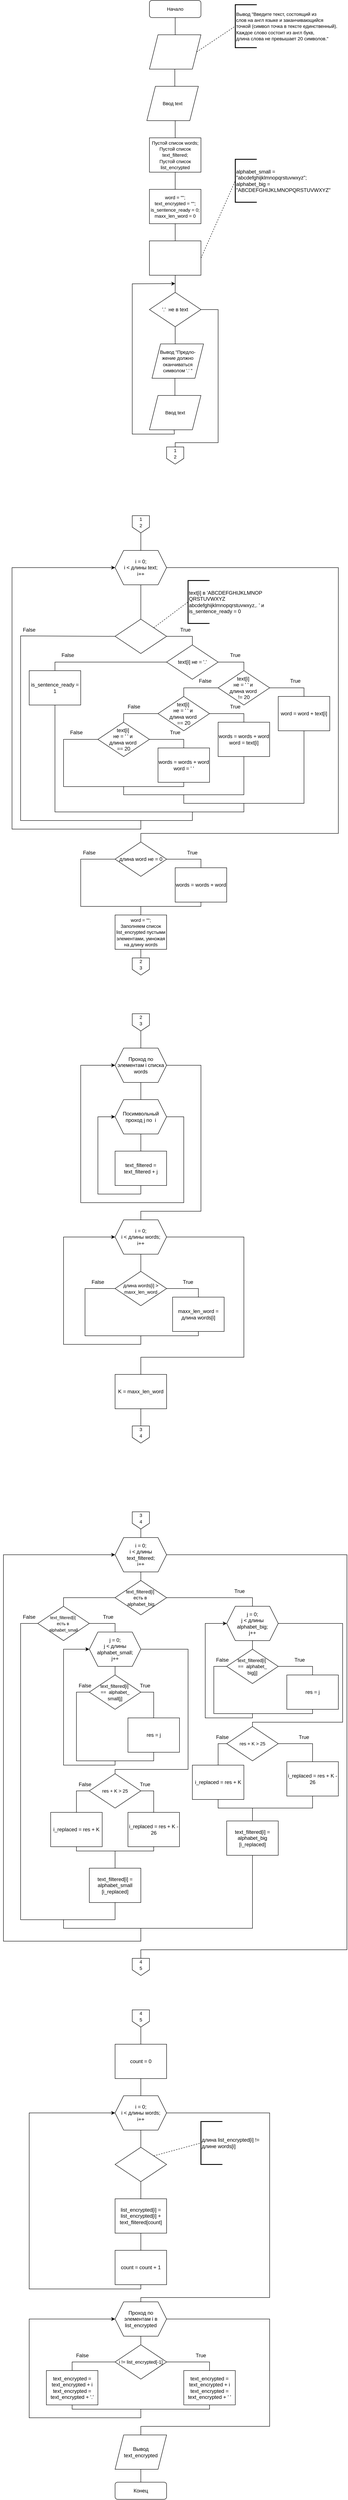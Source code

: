 <mxfile version="28.2.5">
  <diagram name="Страница — 1" id="L8aaTkvVzrVnChPFkseP">
    <mxGraphModel dx="582" dy="978" grid="1" gridSize="10" guides="1" tooltips="1" connect="1" arrows="1" fold="1" page="1" pageScale="1" pageWidth="827" pageHeight="1169" math="0" shadow="0">
      <root>
        <mxCell id="0" />
        <mxCell id="1" parent="0" />
        <mxCell id="cLE-h5-gPLvZNo8UxxvL-1" value="" style="shape=parallelogram;perimeter=parallelogramPerimeter;whiteSpace=wrap;html=1;fixedSize=1;" parent="1" vertex="1">
          <mxGeometry x="360" y="80" width="120" height="80" as="geometry" />
        </mxCell>
        <mxCell id="cLE-h5-gPLvZNo8UxxvL-2" value="&lt;font style=&quot;font-size: 11px;&quot;&gt;Начало&lt;/font&gt;" style="rounded=1;whiteSpace=wrap;html=1;" parent="1" vertex="1">
          <mxGeometry x="360" width="120" height="40" as="geometry" />
        </mxCell>
        <mxCell id="cLE-h5-gPLvZNo8UxxvL-3" value="&lt;font style=&quot;font-size: 11px;&quot;&gt;Вывод &quot;Введите текст, состоящий из&amp;nbsp;&lt;/font&gt;&lt;div&gt;&lt;font style=&quot;font-size: 11px;&quot;&gt;слов на англ языке и&amp;nbsp;&lt;span style=&quot;background-color: transparent; color: light-dark(rgb(0, 0, 0), rgb(255, 255, 255));&quot;&gt;заканчивающийся&amp;nbsp;&lt;/span&gt;&lt;/font&gt;&lt;/div&gt;&lt;div&gt;&lt;span style=&quot;background-color: transparent; color: light-dark(rgb(0, 0, 0), rgb(255, 255, 255));&quot;&gt;&lt;font style=&quot;font-size: 11px;&quot;&gt;точкой (символ точка в тексте единственный).&amp;nbsp;&lt;/font&gt;&lt;/span&gt;&lt;div&gt;&lt;font style=&quot;font-size: 11px;&quot;&gt;Каждое слово состоит из англ букв,&amp;nbsp;&lt;/font&gt;&lt;/div&gt;&lt;div&gt;&lt;font style=&quot;font-size: 11px;&quot;&gt;длина слова не превышает 20 символов.&quot;&lt;/font&gt;&lt;/div&gt;&lt;/div&gt;" style="strokeWidth=2;html=1;shape=mxgraph.flowchart.annotation_1;align=left;pointerEvents=1;" parent="1" vertex="1">
          <mxGeometry x="560" y="10" width="50" height="100" as="geometry" />
        </mxCell>
        <mxCell id="cLE-h5-gPLvZNo8UxxvL-4" value="" style="endArrow=none;dashed=1;html=1;rounded=0;exitX=1;exitY=0.5;exitDx=0;exitDy=0;entryX=0;entryY=0.5;entryDx=0;entryDy=0;entryPerimeter=0;" parent="1" source="cLE-h5-gPLvZNo8UxxvL-1" target="cLE-h5-gPLvZNo8UxxvL-3" edge="1">
          <mxGeometry width="50" height="50" relative="1" as="geometry">
            <mxPoint x="540" y="170" as="sourcePoint" />
            <mxPoint x="590" y="120" as="targetPoint" />
          </mxGeometry>
        </mxCell>
        <mxCell id="cLE-h5-gPLvZNo8UxxvL-6" value="&lt;font style=&quot;font-size: 11px;&quot;&gt;Пустой список words;&lt;/font&gt;&lt;div&gt;&lt;font style=&quot;font-size: 11px;&quot;&gt;Пустой список text_filtered;&lt;/font&gt;&lt;/div&gt;&lt;div&gt;&lt;font style=&quot;font-size: 11px;&quot;&gt;Пустой список list_encrypted&lt;/font&gt;&lt;/div&gt;" style="rounded=0;whiteSpace=wrap;html=1;" parent="1" vertex="1">
          <mxGeometry x="360" y="320" width="120" height="80" as="geometry" />
        </mxCell>
        <mxCell id="cLE-h5-gPLvZNo8UxxvL-7" value="&lt;font style=&quot;font-size: 11px;&quot;&gt;Ввод text&lt;/font&gt;" style="shape=parallelogram;perimeter=parallelogramPerimeter;whiteSpace=wrap;html=1;fixedSize=1;" parent="1" vertex="1">
          <mxGeometry x="354" y="200" width="120" height="80" as="geometry" />
        </mxCell>
        <mxCell id="cLE-h5-gPLvZNo8UxxvL-9" value="&lt;font style=&quot;font-size: 11px;&quot;&gt;word = &quot;&quot;;&lt;/font&gt;&lt;div&gt;&lt;font style=&quot;font-size: 11px;&quot;&gt;text_encrypted = &quot;&quot;;&lt;/font&gt;&lt;/div&gt;&lt;div&gt;&lt;font style=&quot;font-size: 11px;&quot;&gt;is_sentence_ready = 0;&lt;/font&gt;&lt;/div&gt;&lt;div&gt;&lt;font style=&quot;font-size: 11px;&quot;&gt;maxx_len_word = 0&lt;/font&gt;&lt;/div&gt;" style="rounded=0;whiteSpace=wrap;html=1;" parent="1" vertex="1">
          <mxGeometry x="360" y="440" width="120" height="80" as="geometry" />
        </mxCell>
        <mxCell id="cLE-h5-gPLvZNo8UxxvL-10" value="" style="rounded=0;whiteSpace=wrap;html=1;" parent="1" vertex="1">
          <mxGeometry x="360" y="560" width="120" height="80" as="geometry" />
        </mxCell>
        <mxCell id="cLE-h5-gPLvZNo8UxxvL-12" value="alphabet_small =&amp;nbsp;&lt;div&gt;&quot;abcdefghijklmnopqrstuvwxyz&quot;;&lt;div&gt;alphabet_big =&amp;nbsp;&lt;/div&gt;&lt;div&gt;&quot;ABCDEFGHIJKLMNOPQRSTUVWXYZ&quot;&lt;/div&gt;&lt;/div&gt;" style="strokeWidth=2;html=1;shape=mxgraph.flowchart.annotation_1;align=left;pointerEvents=1;" parent="1" vertex="1">
          <mxGeometry x="560" y="370" width="50" height="100" as="geometry" />
        </mxCell>
        <mxCell id="cLE-h5-gPLvZNo8UxxvL-13" value="" style="endArrow=none;dashed=1;html=1;rounded=0;exitX=1;exitY=0.5;exitDx=0;exitDy=0;entryX=0;entryY=0.5;entryDx=0;entryDy=0;entryPerimeter=0;" parent="1" source="cLE-h5-gPLvZNo8UxxvL-10" target="cLE-h5-gPLvZNo8UxxvL-12" edge="1">
          <mxGeometry width="50" height="50" relative="1" as="geometry">
            <mxPoint x="460" y="290" as="sourcePoint" />
            <mxPoint x="510" y="240" as="targetPoint" />
          </mxGeometry>
        </mxCell>
        <mxCell id="cLE-h5-gPLvZNo8UxxvL-15" value="&#39;.&#39;&amp;nbsp; не в text" style="rhombus;whiteSpace=wrap;html=1;" parent="1" vertex="1">
          <mxGeometry x="360" y="680" width="120" height="80" as="geometry" />
        </mxCell>
        <mxCell id="cLE-h5-gPLvZNo8UxxvL-16" value="&lt;font style=&quot;font-size: 11px;&quot;&gt;Вывод &quot;Предло-&lt;/font&gt;&lt;div&gt;&lt;font style=&quot;font-size: 11px;&quot;&gt;жение должно оканчиваться символом &#39;.&#39; &quot;&lt;/font&gt;&lt;/div&gt;" style="shape=parallelogram;perimeter=parallelogramPerimeter;whiteSpace=wrap;html=1;fixedSize=1;" parent="1" vertex="1">
          <mxGeometry x="366" y="800" width="120" height="80" as="geometry" />
        </mxCell>
        <mxCell id="cLE-h5-gPLvZNo8UxxvL-20" value="&lt;font style=&quot;font-size: 11px;&quot;&gt;Ввод text&lt;/font&gt;" style="shape=parallelogram;perimeter=parallelogramPerimeter;whiteSpace=wrap;html=1;fixedSize=1;" parent="1" vertex="1">
          <mxGeometry x="360" y="920" width="120" height="80" as="geometry" />
        </mxCell>
        <mxCell id="cLE-h5-gPLvZNo8UxxvL-26" value="" style="verticalLabelPosition=bottom;verticalAlign=top;html=1;shape=offPageConnector;rounded=0;size=0.333;" parent="1" vertex="1">
          <mxGeometry x="400" y="1040" width="40" height="40" as="geometry" />
        </mxCell>
        <mxCell id="cLE-h5-gPLvZNo8UxxvL-27" value="&lt;font style=&quot;font-size: 11px;&quot;&gt;1&lt;/font&gt;&lt;div&gt;&lt;font style=&quot;font-size: 11px;&quot;&gt;2&lt;/font&gt;&lt;/div&gt;" style="text;html=1;align=center;verticalAlign=middle;whiteSpace=wrap;rounded=0;" parent="1" vertex="1">
          <mxGeometry x="390" y="1040" width="60" height="30" as="geometry" />
        </mxCell>
        <mxCell id="cLE-h5-gPLvZNo8UxxvL-365" value="i = 0;&lt;div&gt;i &amp;lt; длины text;&lt;/div&gt;&lt;div&gt;i++&lt;/div&gt;" style="shape=hexagon;perimeter=hexagonPerimeter2;whiteSpace=wrap;html=1;fixedSize=1;" parent="1" vertex="1">
          <mxGeometry x="280" y="1281" width="120" height="80" as="geometry" />
        </mxCell>
        <mxCell id="cLE-h5-gPLvZNo8UxxvL-366" value="" style="rhombus;whiteSpace=wrap;html=1;" parent="1" vertex="1">
          <mxGeometry x="280" y="1441" width="120" height="80" as="geometry" />
        </mxCell>
        <mxCell id="cLE-h5-gPLvZNo8UxxvL-367" value="text[i] в&amp;nbsp;&#39;ABCDEFGHIJKLMNOP&lt;div&gt;QRSTUVWXYZ&lt;div&gt;abcdefghijklmnopqrstuvwxyz,. &#39; и&amp;nbsp;&lt;/div&gt;&lt;div&gt;is_sentence_ready = 0&amp;nbsp;&lt;/div&gt;&lt;/div&gt;" style="strokeWidth=2;html=1;shape=mxgraph.flowchart.annotation_1;align=left;pointerEvents=1;" parent="1" vertex="1">
          <mxGeometry x="450" y="1351" width="50" height="100" as="geometry" />
        </mxCell>
        <mxCell id="cLE-h5-gPLvZNo8UxxvL-368" value="" style="endArrow=none;dashed=1;html=1;rounded=0;exitX=1;exitY=0;exitDx=0;exitDy=0;entryX=0;entryY=0.5;entryDx=0;entryDy=0;entryPerimeter=0;" parent="1" source="cLE-h5-gPLvZNo8UxxvL-366" target="cLE-h5-gPLvZNo8UxxvL-367" edge="1">
          <mxGeometry width="50" height="50" relative="1" as="geometry">
            <mxPoint x="270" y="1311" as="sourcePoint" />
            <mxPoint x="320" y="1261" as="targetPoint" />
          </mxGeometry>
        </mxCell>
        <mxCell id="cLE-h5-gPLvZNo8UxxvL-369" value="text[i] не = &#39;.&#39;" style="rhombus;whiteSpace=wrap;html=1;" parent="1" vertex="1">
          <mxGeometry x="400" y="1501" width="120" height="80" as="geometry" />
        </mxCell>
        <mxCell id="cLE-h5-gPLvZNo8UxxvL-370" value="" style="verticalLabelPosition=bottom;verticalAlign=top;html=1;shape=offPageConnector;rounded=0;size=0.333;" parent="1" vertex="1">
          <mxGeometry x="320" y="1200" width="40" height="40" as="geometry" />
        </mxCell>
        <mxCell id="cLE-h5-gPLvZNo8UxxvL-371" value="&lt;font style=&quot;font-size: 11px;&quot;&gt;1&lt;/font&gt;&lt;div&gt;&lt;font style=&quot;font-size: 11px;&quot;&gt;2&lt;/font&gt;&lt;/div&gt;" style="text;html=1;align=center;verticalAlign=middle;whiteSpace=wrap;rounded=0;" parent="1" vertex="1">
          <mxGeometry x="310" y="1200" width="60" height="30" as="geometry" />
        </mxCell>
        <mxCell id="cLE-h5-gPLvZNo8UxxvL-372" value="text[i]&amp;nbsp;&lt;div&gt;не = &#39; &#39;&amp;nbsp;&lt;span style=&quot;background-color: transparent; color: light-dark(rgb(0, 0, 0), rgb(255, 255, 255));&quot;&gt;и&amp;nbsp;&lt;/span&gt;&lt;div&gt;&lt;div&gt;длина&amp;nbsp;&lt;span style=&quot;background-color: transparent; color: light-dark(rgb(0, 0, 0), rgb(255, 255, 255));&quot;&gt;word&amp;nbsp;&lt;/span&gt;&lt;/div&gt;&lt;div&gt;&lt;span style=&quot;background-color: transparent; color: light-dark(rgb(0, 0, 0), rgb(255, 255, 255));&quot;&gt;!= 20&lt;/span&gt;&lt;/div&gt;&lt;/div&gt;&lt;/div&gt;" style="rhombus;whiteSpace=wrap;html=1;" parent="1" vertex="1">
          <mxGeometry x="520" y="1561" width="120" height="80" as="geometry" />
        </mxCell>
        <mxCell id="cLE-h5-gPLvZNo8UxxvL-373" value="word = word + text[i]" style="rounded=0;whiteSpace=wrap;html=1;" parent="1" vertex="1">
          <mxGeometry x="660" y="1621" width="120" height="80" as="geometry" />
        </mxCell>
        <mxCell id="cLE-h5-gPLvZNo8UxxvL-374" value="text[i]&amp;nbsp;&lt;div&gt;не = &#39; &#39;&amp;nbsp;&lt;span style=&quot;background-color: transparent; color: light-dark(rgb(0, 0, 0), rgb(255, 255, 255));&quot;&gt;и&amp;nbsp;&lt;/span&gt;&lt;div&gt;&lt;div&gt;длина&amp;nbsp;&lt;span style=&quot;background-color: transparent; color: light-dark(rgb(0, 0, 0), rgb(255, 255, 255));&quot;&gt;word&amp;nbsp;&lt;/span&gt;&lt;/div&gt;&lt;div&gt;&lt;span style=&quot;background-color: transparent; color: light-dark(rgb(0, 0, 0), rgb(255, 255, 255));&quot;&gt;== 20&lt;/span&gt;&lt;/div&gt;&lt;/div&gt;&lt;/div&gt;" style="rhombus;whiteSpace=wrap;html=1;" parent="1" vertex="1">
          <mxGeometry x="380" y="1621" width="120" height="80" as="geometry" />
        </mxCell>
        <mxCell id="cLE-h5-gPLvZNo8UxxvL-375" value="" style="endArrow=none;html=1;rounded=0;exitX=0.5;exitY=0;exitDx=0;exitDy=0;entryX=0.5;entryY=1;entryDx=0;entryDy=0;" parent="1" source="cLE-h5-gPLvZNo8UxxvL-365" target="cLE-h5-gPLvZNo8UxxvL-370" edge="1">
          <mxGeometry width="50" height="50" relative="1" as="geometry">
            <mxPoint x="400" y="1311" as="sourcePoint" />
            <mxPoint x="450" y="1261" as="targetPoint" />
          </mxGeometry>
        </mxCell>
        <mxCell id="cLE-h5-gPLvZNo8UxxvL-376" value="" style="endArrow=none;html=1;rounded=0;entryX=0.5;entryY=1;entryDx=0;entryDy=0;" parent="1" source="cLE-h5-gPLvZNo8UxxvL-366" target="cLE-h5-gPLvZNo8UxxvL-365" edge="1">
          <mxGeometry width="50" height="50" relative="1" as="geometry">
            <mxPoint x="310" y="1422" as="sourcePoint" />
            <mxPoint x="310" y="1391" as="targetPoint" />
          </mxGeometry>
        </mxCell>
        <mxCell id="cLE-h5-gPLvZNo8UxxvL-377" value="" style="endArrow=none;html=1;rounded=0;entryX=1;entryY=0.5;entryDx=0;entryDy=0;exitX=0.5;exitY=0;exitDx=0;exitDy=0;" parent="1" source="cLE-h5-gPLvZNo8UxxvL-369" target="cLE-h5-gPLvZNo8UxxvL-366" edge="1">
          <mxGeometry width="50" height="50" relative="1" as="geometry">
            <mxPoint x="350" y="1611" as="sourcePoint" />
            <mxPoint x="350" y="1531" as="targetPoint" />
            <Array as="points">
              <mxPoint x="460" y="1481" />
            </Array>
          </mxGeometry>
        </mxCell>
        <mxCell id="cLE-h5-gPLvZNo8UxxvL-378" value="" style="endArrow=none;html=1;rounded=0;entryX=1;entryY=0.5;entryDx=0;entryDy=0;exitX=0.5;exitY=0;exitDx=0;exitDy=0;" parent="1" source="cLE-h5-gPLvZNo8UxxvL-372" target="cLE-h5-gPLvZNo8UxxvL-369" edge="1">
          <mxGeometry width="50" height="50" relative="1" as="geometry">
            <mxPoint x="420" y="1631" as="sourcePoint" />
            <mxPoint x="420" y="1551" as="targetPoint" />
            <Array as="points">
              <mxPoint x="580" y="1541" />
            </Array>
          </mxGeometry>
        </mxCell>
        <mxCell id="cLE-h5-gPLvZNo8UxxvL-379" value="" style="endArrow=none;html=1;rounded=0;entryX=1;entryY=0.5;entryDx=0;entryDy=0;exitX=0.5;exitY=0;exitDx=0;exitDy=0;" parent="1" source="cLE-h5-gPLvZNo8UxxvL-373" target="cLE-h5-gPLvZNo8UxxvL-372" edge="1">
          <mxGeometry width="50" height="50" relative="1" as="geometry">
            <mxPoint x="610" y="1771" as="sourcePoint" />
            <mxPoint x="610" y="1691" as="targetPoint" />
            <Array as="points">
              <mxPoint x="720" y="1601" />
            </Array>
          </mxGeometry>
        </mxCell>
        <mxCell id="cLE-h5-gPLvZNo8UxxvL-380" value="" style="endArrow=none;html=1;rounded=0;entryX=0;entryY=0.5;entryDx=0;entryDy=0;exitX=0.5;exitY=0;exitDx=0;exitDy=0;" parent="1" source="cLE-h5-gPLvZNo8UxxvL-374" target="cLE-h5-gPLvZNo8UxxvL-372" edge="1">
          <mxGeometry width="50" height="50" relative="1" as="geometry">
            <mxPoint x="520" y="1791" as="sourcePoint" />
            <mxPoint x="520" y="1711" as="targetPoint" />
            <Array as="points">
              <mxPoint x="440" y="1601" />
            </Array>
          </mxGeometry>
        </mxCell>
        <mxCell id="cLE-h5-gPLvZNo8UxxvL-381" value="words = words + word&lt;div&gt;word = text[i]&lt;/div&gt;" style="rounded=0;whiteSpace=wrap;html=1;" parent="1" vertex="1">
          <mxGeometry x="520" y="1681" width="120" height="80" as="geometry" />
        </mxCell>
        <mxCell id="cLE-h5-gPLvZNo8UxxvL-382" value="" style="endArrow=none;html=1;rounded=0;exitX=1;exitY=0.5;exitDx=0;exitDy=0;entryX=0.5;entryY=0;entryDx=0;entryDy=0;" parent="1" source="cLE-h5-gPLvZNo8UxxvL-374" target="cLE-h5-gPLvZNo8UxxvL-381" edge="1">
          <mxGeometry width="50" height="50" relative="1" as="geometry">
            <mxPoint x="570" y="1711" as="sourcePoint" />
            <mxPoint x="620" y="1661" as="targetPoint" />
            <Array as="points">
              <mxPoint x="580" y="1661" />
            </Array>
          </mxGeometry>
        </mxCell>
        <mxCell id="cLE-h5-gPLvZNo8UxxvL-383" value="text[i]&amp;nbsp;&lt;div&gt;не = &#39; &#39;&amp;nbsp;&lt;span style=&quot;background-color: transparent; color: light-dark(rgb(0, 0, 0), rgb(255, 255, 255));&quot;&gt;и&amp;nbsp;&lt;/span&gt;&lt;div&gt;&lt;div&gt;длина&amp;nbsp;&lt;span style=&quot;background-color: transparent; color: light-dark(rgb(0, 0, 0), rgb(255, 255, 255));&quot;&gt;word&amp;nbsp;&lt;/span&gt;&lt;/div&gt;&lt;div&gt;&lt;span style=&quot;background-color: transparent; color: light-dark(rgb(0, 0, 0), rgb(255, 255, 255));&quot;&gt;== 20&lt;/span&gt;&lt;/div&gt;&lt;/div&gt;&lt;/div&gt;" style="rhombus;whiteSpace=wrap;html=1;" parent="1" vertex="1">
          <mxGeometry x="240" y="1681" width="120" height="80" as="geometry" />
        </mxCell>
        <mxCell id="cLE-h5-gPLvZNo8UxxvL-384" value="" style="endArrow=none;html=1;rounded=0;exitX=0.5;exitY=0;exitDx=0;exitDy=0;entryX=0;entryY=0.5;entryDx=0;entryDy=0;" parent="1" source="cLE-h5-gPLvZNo8UxxvL-383" target="cLE-h5-gPLvZNo8UxxvL-374" edge="1">
          <mxGeometry width="50" height="50" relative="1" as="geometry">
            <mxPoint x="380" y="1731" as="sourcePoint" />
            <mxPoint x="430" y="1681" as="targetPoint" />
            <Array as="points">
              <mxPoint x="300" y="1661" />
            </Array>
          </mxGeometry>
        </mxCell>
        <mxCell id="cLE-h5-gPLvZNo8UxxvL-385" value="words = words + word&lt;div&gt;word = &#39; &#39;&lt;/div&gt;" style="rounded=0;whiteSpace=wrap;html=1;" parent="1" vertex="1">
          <mxGeometry x="380" y="1741" width="120" height="80" as="geometry" />
        </mxCell>
        <mxCell id="cLE-h5-gPLvZNo8UxxvL-386" value="is_sentence_ready = 1" style="rounded=0;whiteSpace=wrap;html=1;" parent="1" vertex="1">
          <mxGeometry x="80" y="1561" width="120" height="80" as="geometry" />
        </mxCell>
        <mxCell id="cLE-h5-gPLvZNo8UxxvL-387" value="" style="endArrow=none;html=1;rounded=0;entryX=0;entryY=0.5;entryDx=0;entryDy=0;exitX=0.5;exitY=0;exitDx=0;exitDy=0;" parent="1" source="cLE-h5-gPLvZNo8UxxvL-386" target="cLE-h5-gPLvZNo8UxxvL-369" edge="1">
          <mxGeometry width="50" height="50" relative="1" as="geometry">
            <mxPoint x="280" y="1551" as="sourcePoint" />
            <mxPoint x="330" y="1501" as="targetPoint" />
            <Array as="points">
              <mxPoint x="140" y="1541" />
            </Array>
          </mxGeometry>
        </mxCell>
        <mxCell id="cLE-h5-gPLvZNo8UxxvL-388" value="" style="endArrow=none;html=1;rounded=0;entryX=0.5;entryY=1;entryDx=0;entryDy=0;" parent="1" target="cLE-h5-gPLvZNo8UxxvL-386" edge="1">
          <mxGeometry width="50" height="50" relative="1" as="geometry">
            <mxPoint x="580" y="1870" as="sourcePoint" />
            <mxPoint x="310" y="1681" as="targetPoint" />
            <Array as="points">
              <mxPoint x="580" y="1890" />
              <mxPoint x="140" y="1890" />
            </Array>
          </mxGeometry>
        </mxCell>
        <mxCell id="cLE-h5-gPLvZNo8UxxvL-389" value="" style="endArrow=none;html=1;rounded=0;entryX=1;entryY=0.5;entryDx=0;entryDy=0;exitX=0.5;exitY=0;exitDx=0;exitDy=0;" parent="1" source="cLE-h5-gPLvZNo8UxxvL-385" target="cLE-h5-gPLvZNo8UxxvL-383" edge="1">
          <mxGeometry width="50" height="50" relative="1" as="geometry">
            <mxPoint x="300" y="1841" as="sourcePoint" />
            <mxPoint x="310" y="1681" as="targetPoint" />
            <Array as="points">
              <mxPoint x="440" y="1721" />
            </Array>
          </mxGeometry>
        </mxCell>
        <mxCell id="cLE-h5-gPLvZNo8UxxvL-390" value="" style="endArrow=none;html=1;rounded=0;entryX=0;entryY=0.5;entryDx=0;entryDy=0;exitX=0.5;exitY=1;exitDx=0;exitDy=0;" parent="1" source="cLE-h5-gPLvZNo8UxxvL-385" target="cLE-h5-gPLvZNo8UxxvL-383" edge="1">
          <mxGeometry width="50" height="50" relative="1" as="geometry">
            <mxPoint x="330" y="1851" as="sourcePoint" />
            <mxPoint x="380" y="1801" as="targetPoint" />
            <Array as="points">
              <mxPoint x="440" y="1831" />
              <mxPoint x="160" y="1831" />
              <mxPoint x="160" y="1721" />
            </Array>
          </mxGeometry>
        </mxCell>
        <mxCell id="3F7OWATZXx6KOtZ6KmK9-1" value="" style="endArrow=none;html=1;rounded=0;entryX=0.5;entryY=1;entryDx=0;entryDy=0;" parent="1" target="cLE-h5-gPLvZNo8UxxvL-381" edge="1">
          <mxGeometry width="50" height="50" relative="1" as="geometry">
            <mxPoint x="300" y="1831" as="sourcePoint" />
            <mxPoint x="580" y="1762" as="targetPoint" />
            <Array as="points">
              <mxPoint x="300" y="1850" />
              <mxPoint x="580" y="1850" />
            </Array>
          </mxGeometry>
        </mxCell>
        <mxCell id="3F7OWATZXx6KOtZ6KmK9-222" value="" style="endArrow=none;html=1;rounded=0;entryX=0.5;entryY=1;entryDx=0;entryDy=0;" parent="1" target="cLE-h5-gPLvZNo8UxxvL-373" edge="1">
          <mxGeometry width="50" height="50" relative="1" as="geometry">
            <mxPoint x="440" y="1850" as="sourcePoint" />
            <mxPoint x="740" y="1900" as="targetPoint" />
            <Array as="points">
              <mxPoint x="440" y="1870" />
              <mxPoint x="720" y="1870" />
            </Array>
          </mxGeometry>
        </mxCell>
        <mxCell id="3F7OWATZXx6KOtZ6KmK9-223" value="" style="endArrow=none;html=1;rounded=0;entryX=0;entryY=0.5;entryDx=0;entryDy=0;" parent="1" target="cLE-h5-gPLvZNo8UxxvL-366" edge="1">
          <mxGeometry width="50" height="50" relative="1" as="geometry">
            <mxPoint x="460" y="1890" as="sourcePoint" />
            <mxPoint x="220" y="1690" as="targetPoint" />
            <Array as="points">
              <mxPoint x="460" y="1910" />
              <mxPoint x="340" y="1910" />
              <mxPoint x="60" y="1910" />
              <mxPoint x="60" y="1480" />
            </Array>
          </mxGeometry>
        </mxCell>
        <mxCell id="3F7OWATZXx6KOtZ6KmK9-225" value="" style="endArrow=classic;html=1;rounded=0;entryX=0;entryY=0.5;entryDx=0;entryDy=0;" parent="1" target="cLE-h5-gPLvZNo8UxxvL-365" edge="1">
          <mxGeometry width="50" height="50" relative="1" as="geometry">
            <mxPoint x="340" y="1910" as="sourcePoint" />
            <mxPoint x="240" y="1410" as="targetPoint" />
            <Array as="points">
              <mxPoint x="340" y="1930" />
              <mxPoint x="40" y="1930" />
              <mxPoint x="40" y="1321" />
            </Array>
          </mxGeometry>
        </mxCell>
        <mxCell id="3F7OWATZXx6KOtZ6KmK9-227" value="" style="endArrow=none;html=1;rounded=0;entryX=1;entryY=0.5;entryDx=0;entryDy=0;" parent="1" target="cLE-h5-gPLvZNo8UxxvL-365" edge="1">
          <mxGeometry width="50" height="50" relative="1" as="geometry">
            <mxPoint x="340" y="1960" as="sourcePoint" />
            <mxPoint x="380" y="1600" as="targetPoint" />
            <Array as="points">
              <mxPoint x="340" y="1940" />
              <mxPoint x="800" y="1940" />
              <mxPoint x="800" y="1321" />
            </Array>
          </mxGeometry>
        </mxCell>
        <mxCell id="3F7OWATZXx6KOtZ6KmK9-228" value="длина word не = 0" style="rhombus;whiteSpace=wrap;html=1;" parent="1" vertex="1">
          <mxGeometry x="280" y="1960" width="120" height="80" as="geometry" />
        </mxCell>
        <mxCell id="3F7OWATZXx6KOtZ6KmK9-229" value="words = words + word" style="rounded=0;whiteSpace=wrap;html=1;" parent="1" vertex="1">
          <mxGeometry x="420" y="2020" width="120" height="80" as="geometry" />
        </mxCell>
        <mxCell id="3F7OWATZXx6KOtZ6KmK9-230" value="True" style="text;html=1;align=center;verticalAlign=middle;whiteSpace=wrap;rounded=0;" parent="1" vertex="1">
          <mxGeometry x="414" y="1451" width="60" height="30" as="geometry" />
        </mxCell>
        <mxCell id="3F7OWATZXx6KOtZ6KmK9-232" value="False" style="text;html=1;align=center;verticalAlign=middle;whiteSpace=wrap;rounded=0;" parent="1" vertex="1">
          <mxGeometry x="50" y="1451" width="60" height="30" as="geometry" />
        </mxCell>
        <mxCell id="3F7OWATZXx6KOtZ6KmK9-233" value="True" style="text;html=1;align=center;verticalAlign=middle;whiteSpace=wrap;rounded=0;" parent="1" vertex="1">
          <mxGeometry x="530" y="1510" width="60" height="30" as="geometry" />
        </mxCell>
        <mxCell id="3F7OWATZXx6KOtZ6KmK9-234" value="True" style="text;html=1;align=center;verticalAlign=middle;whiteSpace=wrap;rounded=0;" parent="1" vertex="1">
          <mxGeometry x="670" y="1570" width="60" height="30" as="geometry" />
        </mxCell>
        <mxCell id="3F7OWATZXx6KOtZ6KmK9-235" value="True" style="text;html=1;align=center;verticalAlign=middle;whiteSpace=wrap;rounded=0;" parent="1" vertex="1">
          <mxGeometry x="530" y="1630" width="60" height="30" as="geometry" />
        </mxCell>
        <mxCell id="3F7OWATZXx6KOtZ6KmK9-236" value="True" style="text;html=1;align=center;verticalAlign=middle;whiteSpace=wrap;rounded=0;" parent="1" vertex="1">
          <mxGeometry x="390" y="1690" width="60" height="30" as="geometry" />
        </mxCell>
        <mxCell id="3F7OWATZXx6KOtZ6KmK9-237" value="True" style="text;html=1;align=center;verticalAlign=middle;whiteSpace=wrap;rounded=0;" parent="1" vertex="1">
          <mxGeometry x="430" y="1970" width="60" height="30" as="geometry" />
        </mxCell>
        <mxCell id="3F7OWATZXx6KOtZ6KmK9-238" value="False" style="text;html=1;align=center;verticalAlign=middle;whiteSpace=wrap;rounded=0;" parent="1" vertex="1">
          <mxGeometry x="140" y="1510" width="60" height="30" as="geometry" />
        </mxCell>
        <mxCell id="3F7OWATZXx6KOtZ6KmK9-239" value="False" style="text;html=1;align=center;verticalAlign=middle;whiteSpace=wrap;rounded=0;" parent="1" vertex="1">
          <mxGeometry x="294" y="1630" width="60" height="30" as="geometry" />
        </mxCell>
        <mxCell id="3F7OWATZXx6KOtZ6KmK9-240" value="False" style="text;html=1;align=center;verticalAlign=middle;whiteSpace=wrap;rounded=0;" parent="1" vertex="1">
          <mxGeometry x="160" y="1690" width="60" height="30" as="geometry" />
        </mxCell>
        <mxCell id="3F7OWATZXx6KOtZ6KmK9-241" value="False" style="text;html=1;align=center;verticalAlign=middle;whiteSpace=wrap;rounded=0;" parent="1" vertex="1">
          <mxGeometry x="460" y="1570" width="60" height="30" as="geometry" />
        </mxCell>
        <mxCell id="3F7OWATZXx6KOtZ6KmK9-242" value="False" style="text;html=1;align=center;verticalAlign=middle;whiteSpace=wrap;rounded=0;" parent="1" vertex="1">
          <mxGeometry x="190" y="1970" width="60" height="30" as="geometry" />
        </mxCell>
        <mxCell id="3F7OWATZXx6KOtZ6KmK9-243" value="" style="endArrow=none;html=1;rounded=0;exitX=0.5;exitY=0;exitDx=0;exitDy=0;entryX=1;entryY=0.5;entryDx=0;entryDy=0;" parent="1" source="3F7OWATZXx6KOtZ6KmK9-229" target="3F7OWATZXx6KOtZ6KmK9-228" edge="1">
          <mxGeometry width="50" height="50" relative="1" as="geometry">
            <mxPoint x="350" y="1950" as="sourcePoint" />
            <mxPoint x="400" y="1900" as="targetPoint" />
            <Array as="points">
              <mxPoint x="480" y="2000" />
            </Array>
          </mxGeometry>
        </mxCell>
        <mxCell id="3F7OWATZXx6KOtZ6KmK9-244" value="" style="endArrow=none;html=1;rounded=0;exitX=0.5;exitY=1;exitDx=0;exitDy=0;entryX=0;entryY=0.5;entryDx=0;entryDy=0;" parent="1" source="3F7OWATZXx6KOtZ6KmK9-229" target="3F7OWATZXx6KOtZ6KmK9-228" edge="1">
          <mxGeometry width="50" height="50" relative="1" as="geometry">
            <mxPoint x="350" y="1950" as="sourcePoint" />
            <mxPoint x="400" y="1900" as="targetPoint" />
            <Array as="points">
              <mxPoint x="480" y="2110" />
              <mxPoint x="200" y="2110" />
              <mxPoint x="200" y="2000" />
            </Array>
          </mxGeometry>
        </mxCell>
        <mxCell id="3F7OWATZXx6KOtZ6KmK9-246" value="" style="endArrow=none;html=1;rounded=0;" parent="1" edge="1">
          <mxGeometry width="50" height="50" relative="1" as="geometry">
            <mxPoint x="340" y="2130" as="sourcePoint" />
            <mxPoint x="340" y="2110" as="targetPoint" />
          </mxGeometry>
        </mxCell>
        <mxCell id="3F7OWATZXx6KOtZ6KmK9-247" value="" style="endArrow=none;html=1;rounded=0;entryX=0.5;entryY=1;entryDx=0;entryDy=0;exitX=0.5;exitY=0;exitDx=0;exitDy=0;" parent="1" source="cLE-h5-gPLvZNo8UxxvL-1" target="cLE-h5-gPLvZNo8UxxvL-2" edge="1">
          <mxGeometry width="50" height="50" relative="1" as="geometry">
            <mxPoint x="340" y="380" as="sourcePoint" />
            <mxPoint x="390" y="330" as="targetPoint" />
          </mxGeometry>
        </mxCell>
        <mxCell id="3F7OWATZXx6KOtZ6KmK9-248" value="" style="endArrow=none;html=1;rounded=0;entryX=0.5;entryY=1;entryDx=0;entryDy=0;exitX=0.5;exitY=0;exitDx=0;exitDy=0;" parent="1" edge="1">
          <mxGeometry width="50" height="50" relative="1" as="geometry">
            <mxPoint x="419.13" y="200" as="sourcePoint" />
            <mxPoint x="419.13" y="160" as="targetPoint" />
          </mxGeometry>
        </mxCell>
        <mxCell id="3F7OWATZXx6KOtZ6KmK9-249" value="" style="endArrow=none;html=1;rounded=0;entryX=0.5;entryY=1;entryDx=0;entryDy=0;exitX=0.5;exitY=0;exitDx=0;exitDy=0;" parent="1" edge="1">
          <mxGeometry width="50" height="50" relative="1" as="geometry">
            <mxPoint x="420" y="320" as="sourcePoint" />
            <mxPoint x="420" y="280" as="targetPoint" />
          </mxGeometry>
        </mxCell>
        <mxCell id="3F7OWATZXx6KOtZ6KmK9-250" value="" style="endArrow=none;html=1;rounded=0;entryX=0.5;entryY=1;entryDx=0;entryDy=0;exitX=0.5;exitY=0;exitDx=0;exitDy=0;" parent="1" edge="1">
          <mxGeometry width="50" height="50" relative="1" as="geometry">
            <mxPoint x="420" y="440" as="sourcePoint" />
            <mxPoint x="420" y="400" as="targetPoint" />
          </mxGeometry>
        </mxCell>
        <mxCell id="3F7OWATZXx6KOtZ6KmK9-251" value="" style="endArrow=none;html=1;rounded=0;entryX=0.5;entryY=1;entryDx=0;entryDy=0;exitX=0.5;exitY=0;exitDx=0;exitDy=0;" parent="1" edge="1">
          <mxGeometry width="50" height="50" relative="1" as="geometry">
            <mxPoint x="420" y="560" as="sourcePoint" />
            <mxPoint x="420" y="520" as="targetPoint" />
          </mxGeometry>
        </mxCell>
        <mxCell id="3F7OWATZXx6KOtZ6KmK9-252" value="" style="endArrow=none;html=1;rounded=0;entryX=0.5;entryY=1;entryDx=0;entryDy=0;exitX=0.5;exitY=0;exitDx=0;exitDy=0;" parent="1" edge="1">
          <mxGeometry width="50" height="50" relative="1" as="geometry">
            <mxPoint x="420" y="680" as="sourcePoint" />
            <mxPoint x="420" y="640" as="targetPoint" />
          </mxGeometry>
        </mxCell>
        <mxCell id="3F7OWATZXx6KOtZ6KmK9-253" value="" style="endArrow=none;html=1;rounded=0;entryX=0.5;entryY=1;entryDx=0;entryDy=0;exitX=0.5;exitY=0;exitDx=0;exitDy=0;" parent="1" edge="1">
          <mxGeometry width="50" height="50" relative="1" as="geometry">
            <mxPoint x="420" y="800" as="sourcePoint" />
            <mxPoint x="420" y="760" as="targetPoint" />
          </mxGeometry>
        </mxCell>
        <mxCell id="3F7OWATZXx6KOtZ6KmK9-254" value="" style="endArrow=none;html=1;rounded=0;entryX=0.5;entryY=1;entryDx=0;entryDy=0;exitX=0.5;exitY=0;exitDx=0;exitDy=0;" parent="1" edge="1">
          <mxGeometry width="50" height="50" relative="1" as="geometry">
            <mxPoint x="419.39" y="920" as="sourcePoint" />
            <mxPoint x="419.39" y="880" as="targetPoint" />
          </mxGeometry>
        </mxCell>
        <mxCell id="3F7OWATZXx6KOtZ6KmK9-256" value="" style="endArrow=none;html=1;rounded=0;entryX=1;entryY=0.5;entryDx=0;entryDy=0;exitX=0.5;exitY=0;exitDx=0;exitDy=0;" parent="1" source="cLE-h5-gPLvZNo8UxxvL-27" target="cLE-h5-gPLvZNo8UxxvL-15" edge="1">
          <mxGeometry width="50" height="50" relative="1" as="geometry">
            <mxPoint x="590" y="640" as="sourcePoint" />
            <mxPoint x="640" y="590" as="targetPoint" />
            <Array as="points">
              <mxPoint x="420" y="1030" />
              <mxPoint x="520" y="1030" />
              <mxPoint x="520" y="720" />
            </Array>
          </mxGeometry>
        </mxCell>
        <mxCell id="3F7OWATZXx6KOtZ6KmK9-257" value="" style="endArrow=classic;html=1;rounded=0;exitX=0.48;exitY=1.005;exitDx=0;exitDy=0;exitPerimeter=0;" parent="1" source="cLE-h5-gPLvZNo8UxxvL-20" edge="1">
          <mxGeometry width="50" height="50" relative="1" as="geometry">
            <mxPoint x="450" y="1030" as="sourcePoint" />
            <mxPoint x="420" y="659.524" as="targetPoint" />
            <Array as="points">
              <mxPoint x="418" y="1010" />
              <mxPoint x="320" y="1010" />
              <mxPoint x="320" y="660" />
            </Array>
          </mxGeometry>
        </mxCell>
        <mxCell id="3F7OWATZXx6KOtZ6KmK9-259" value="&lt;font style=&quot;font-size: 11px;&quot;&gt;word = &quot;&quot;;&lt;/font&gt;&lt;div&gt;&lt;font style=&quot;font-size: 11px;&quot;&gt;Заполняем список list_encrypted пустыми элементами, умножая на длину words&lt;/font&gt;&lt;/div&gt;" style="rounded=0;whiteSpace=wrap;html=1;" parent="1" vertex="1">
          <mxGeometry x="280" y="2130" width="120" height="80" as="geometry" />
        </mxCell>
        <mxCell id="3F7OWATZXx6KOtZ6KmK9-260" value="" style="verticalLabelPosition=bottom;verticalAlign=top;html=1;shape=offPageConnector;rounded=0;size=0.333;" parent="1" vertex="1">
          <mxGeometry x="320" y="2230" width="40" height="40" as="geometry" />
        </mxCell>
        <mxCell id="3F7OWATZXx6KOtZ6KmK9-261" value="&lt;span style=&quot;font-size: 11px;&quot;&gt;2&lt;/span&gt;&lt;div&gt;&lt;span style=&quot;font-size: 11px;&quot;&gt;3&lt;/span&gt;&lt;/div&gt;" style="text;html=1;align=center;verticalAlign=middle;whiteSpace=wrap;rounded=0;" parent="1" vertex="1">
          <mxGeometry x="310" y="2230" width="60" height="30" as="geometry" />
        </mxCell>
        <mxCell id="3F7OWATZXx6KOtZ6KmK9-262" value="" style="endArrow=none;html=1;rounded=0;exitX=0.5;exitY=0;exitDx=0;exitDy=0;entryX=0.5;entryY=1;entryDx=0;entryDy=0;" parent="1" source="3F7OWATZXx6KOtZ6KmK9-261" target="3F7OWATZXx6KOtZ6KmK9-259" edge="1">
          <mxGeometry width="50" height="50" relative="1" as="geometry">
            <mxPoint x="370" y="2220" as="sourcePoint" />
            <mxPoint x="420" y="2170" as="targetPoint" />
          </mxGeometry>
        </mxCell>
        <mxCell id="3F7OWATZXx6KOtZ6KmK9-265" value="" style="verticalLabelPosition=bottom;verticalAlign=top;html=1;shape=offPageConnector;rounded=0;size=0.333;" parent="1" vertex="1">
          <mxGeometry x="320" y="2360" width="40" height="40" as="geometry" />
        </mxCell>
        <mxCell id="3F7OWATZXx6KOtZ6KmK9-266" value="&lt;span style=&quot;font-size: 11px;&quot;&gt;2&lt;/span&gt;&lt;div&gt;&lt;span style=&quot;font-size: 11px;&quot;&gt;3&lt;/span&gt;&lt;/div&gt;" style="text;html=1;align=center;verticalAlign=middle;whiteSpace=wrap;rounded=0;" parent="1" vertex="1">
          <mxGeometry x="310" y="2360" width="60" height="30" as="geometry" />
        </mxCell>
        <mxCell id="3F7OWATZXx6KOtZ6KmK9-267" value="Проход по элементам i списка words" style="shape=hexagon;perimeter=hexagonPerimeter2;whiteSpace=wrap;html=1;fixedSize=1;" parent="1" vertex="1">
          <mxGeometry x="280" y="2440" width="120" height="80" as="geometry" />
        </mxCell>
        <mxCell id="3F7OWATZXx6KOtZ6KmK9-268" value="Посимвольный проход j по&amp;nbsp; i" style="shape=hexagon;perimeter=hexagonPerimeter2;whiteSpace=wrap;html=1;fixedSize=1;" parent="1" vertex="1">
          <mxGeometry x="280" y="2560" width="120" height="80" as="geometry" />
        </mxCell>
        <mxCell id="3F7OWATZXx6KOtZ6KmK9-269" value="text_filtered = text_filtered + j" style="rounded=0;whiteSpace=wrap;html=1;" parent="1" vertex="1">
          <mxGeometry x="280" y="2680" width="120" height="80" as="geometry" />
        </mxCell>
        <mxCell id="3F7OWATZXx6KOtZ6KmK9-270" value="i = 0;&lt;div&gt;i &amp;lt; длины words;&lt;/div&gt;&lt;div&gt;i++&lt;/div&gt;" style="shape=hexagon;perimeter=hexagonPerimeter2;whiteSpace=wrap;html=1;fixedSize=1;" parent="1" vertex="1">
          <mxGeometry x="280" y="2840" width="120" height="80" as="geometry" />
        </mxCell>
        <mxCell id="3F7OWATZXx6KOtZ6KmK9-271" value="&lt;font style=&quot;font-size: 11px;&quot;&gt;длина words[i] &amp;gt; maxx_len_word&lt;/font&gt;" style="rhombus;whiteSpace=wrap;html=1;" parent="1" vertex="1">
          <mxGeometry x="280" y="2960" width="120" height="80" as="geometry" />
        </mxCell>
        <mxCell id="3F7OWATZXx6KOtZ6KmK9-272" value="maxx_len_word = длина words[i]" style="rounded=0;whiteSpace=wrap;html=1;" parent="1" vertex="1">
          <mxGeometry x="414" y="3020" width="120" height="80" as="geometry" />
        </mxCell>
        <mxCell id="3F7OWATZXx6KOtZ6KmK9-273" value="K = maxx_len_word" style="rounded=0;whiteSpace=wrap;html=1;" parent="1" vertex="1">
          <mxGeometry x="280" y="3200" width="120" height="80" as="geometry" />
        </mxCell>
        <mxCell id="pTsCop-I9byvKBuPMb4h-2" value="" style="endArrow=none;html=1;rounded=0;entryX=0.5;entryY=1;entryDx=0;entryDy=0;exitX=0.5;exitY=0;exitDx=0;exitDy=0;" edge="1" parent="1" source="3F7OWATZXx6KOtZ6KmK9-267" target="3F7OWATZXx6KOtZ6KmK9-265">
          <mxGeometry width="50" height="50" relative="1" as="geometry">
            <mxPoint x="370" y="2480" as="sourcePoint" />
            <mxPoint x="420" y="2430" as="targetPoint" />
          </mxGeometry>
        </mxCell>
        <mxCell id="pTsCop-I9byvKBuPMb4h-3" value="" style="endArrow=none;html=1;rounded=0;entryX=0.5;entryY=1;entryDx=0;entryDy=0;exitX=0.5;exitY=0;exitDx=0;exitDy=0;" edge="1" parent="1" source="3F7OWATZXx6KOtZ6KmK9-268" target="3F7OWATZXx6KOtZ6KmK9-267">
          <mxGeometry width="50" height="50" relative="1" as="geometry">
            <mxPoint x="330" y="2560" as="sourcePoint" />
            <mxPoint x="330" y="2520" as="targetPoint" />
          </mxGeometry>
        </mxCell>
        <mxCell id="pTsCop-I9byvKBuPMb4h-4" value="" style="endArrow=none;html=1;rounded=0;entryX=0.5;entryY=1;entryDx=0;entryDy=0;exitX=0.5;exitY=0;exitDx=0;exitDy=0;" edge="1" parent="1" source="3F7OWATZXx6KOtZ6KmK9-269" target="3F7OWATZXx6KOtZ6KmK9-268">
          <mxGeometry width="50" height="50" relative="1" as="geometry">
            <mxPoint x="340" y="2720" as="sourcePoint" />
            <mxPoint x="340" y="2680" as="targetPoint" />
          </mxGeometry>
        </mxCell>
        <mxCell id="pTsCop-I9byvKBuPMb4h-5" value="" style="endArrow=none;html=1;rounded=0;entryX=0.5;entryY=1;entryDx=0;entryDy=0;" edge="1" parent="1" target="3F7OWATZXx6KOtZ6KmK9-269">
          <mxGeometry width="50" height="50" relative="1" as="geometry">
            <mxPoint x="340" y="2780" as="sourcePoint" />
            <mxPoint x="340" y="2870" as="targetPoint" />
          </mxGeometry>
        </mxCell>
        <mxCell id="pTsCop-I9byvKBuPMb4h-6" value="" style="endArrow=none;html=1;rounded=0;entryX=0.5;entryY=1;entryDx=0;entryDy=0;exitX=0.5;exitY=0;exitDx=0;exitDy=0;" edge="1" parent="1" source="3F7OWATZXx6KOtZ6KmK9-271" target="3F7OWATZXx6KOtZ6KmK9-270">
          <mxGeometry width="50" height="50" relative="1" as="geometry">
            <mxPoint x="340" y="3010" as="sourcePoint" />
            <mxPoint x="340" y="2970" as="targetPoint" />
          </mxGeometry>
        </mxCell>
        <mxCell id="pTsCop-I9byvKBuPMb4h-7" value="" style="endArrow=none;html=1;rounded=0;entryX=1;entryY=0.5;entryDx=0;entryDy=0;exitX=0.5;exitY=0;exitDx=0;exitDy=0;" edge="1" parent="1" source="3F7OWATZXx6KOtZ6KmK9-272" target="3F7OWATZXx6KOtZ6KmK9-271">
          <mxGeometry width="50" height="50" relative="1" as="geometry">
            <mxPoint x="360" y="3030" as="sourcePoint" />
            <mxPoint x="360" y="2990" as="targetPoint" />
            <Array as="points">
              <mxPoint x="474" y="3000" />
            </Array>
          </mxGeometry>
        </mxCell>
        <mxCell id="pTsCop-I9byvKBuPMb4h-9" value="" style="endArrow=none;html=1;rounded=0;entryX=0;entryY=0.5;entryDx=0;entryDy=0;exitX=0.5;exitY=1;exitDx=0;exitDy=0;" edge="1" parent="1" source="3F7OWATZXx6KOtZ6KmK9-272" target="3F7OWATZXx6KOtZ6KmK9-271">
          <mxGeometry width="50" height="50" relative="1" as="geometry">
            <mxPoint x="340" y="3110" as="sourcePoint" />
            <mxPoint x="230" y="3020" as="targetPoint" />
            <Array as="points">
              <mxPoint x="474" y="3110" />
              <mxPoint x="210" y="3110" />
              <mxPoint x="210" y="3000" />
            </Array>
          </mxGeometry>
        </mxCell>
        <mxCell id="pTsCop-I9byvKBuPMb4h-10" value="" style="endArrow=none;html=1;rounded=0;entryX=0.5;entryY=1;entryDx=0;entryDy=0;exitX=0.5;exitY=0;exitDx=0;exitDy=0;" edge="1" parent="1" target="3F7OWATZXx6KOtZ6KmK9-273">
          <mxGeometry width="50" height="50" relative="1" as="geometry">
            <mxPoint x="340" y="3320" as="sourcePoint" />
            <mxPoint x="260" y="3240" as="targetPoint" />
          </mxGeometry>
        </mxCell>
        <mxCell id="pTsCop-I9byvKBuPMb4h-12" value="" style="endArrow=classic;html=1;rounded=0;entryX=0;entryY=0.5;entryDx=0;entryDy=0;" edge="1" parent="1" target="3F7OWATZXx6KOtZ6KmK9-270">
          <mxGeometry width="50" height="50" relative="1" as="geometry">
            <mxPoint x="340" y="3110" as="sourcePoint" />
            <mxPoint x="380" y="3010" as="targetPoint" />
            <Array as="points">
              <mxPoint x="340" y="3130" />
              <mxPoint x="160" y="3130" />
              <mxPoint x="160" y="2880" />
            </Array>
          </mxGeometry>
        </mxCell>
        <mxCell id="pTsCop-I9byvKBuPMb4h-17" value="" style="endArrow=none;html=1;rounded=0;entryX=1;entryY=0.5;entryDx=0;entryDy=0;exitX=0.5;exitY=0;exitDx=0;exitDy=0;" edge="1" parent="1" source="3F7OWATZXx6KOtZ6KmK9-273" target="3F7OWATZXx6KOtZ6KmK9-270">
          <mxGeometry width="50" height="50" relative="1" as="geometry">
            <mxPoint x="350" y="3180" as="sourcePoint" />
            <mxPoint x="490" y="2920" as="targetPoint" />
            <Array as="points">
              <mxPoint x="340" y="3160" />
              <mxPoint x="580" y="3160" />
              <mxPoint x="580" y="2880" />
            </Array>
          </mxGeometry>
        </mxCell>
        <mxCell id="pTsCop-I9byvKBuPMb4h-19" value="" style="verticalLabelPosition=bottom;verticalAlign=top;html=1;shape=offPageConnector;rounded=0;size=0.333;" vertex="1" parent="1">
          <mxGeometry x="320" y="3320" width="40" height="40" as="geometry" />
        </mxCell>
        <mxCell id="pTsCop-I9byvKBuPMb4h-20" value="&lt;span style=&quot;font-size: 11px;&quot;&gt;3&lt;/span&gt;&lt;div&gt;&lt;span style=&quot;font-size: 11px;&quot;&gt;4&lt;/span&gt;&lt;/div&gt;" style="text;html=1;align=center;verticalAlign=middle;whiteSpace=wrap;rounded=0;" vertex="1" parent="1">
          <mxGeometry x="310" y="3320" width="60" height="30" as="geometry" />
        </mxCell>
        <mxCell id="pTsCop-I9byvKBuPMb4h-21" value="" style="verticalLabelPosition=bottom;verticalAlign=top;html=1;shape=offPageConnector;rounded=0;size=0.333;" vertex="1" parent="1">
          <mxGeometry x="320" y="3520" width="40" height="40" as="geometry" />
        </mxCell>
        <mxCell id="pTsCop-I9byvKBuPMb4h-22" value="&lt;span style=&quot;font-size: 11px;&quot;&gt;3&lt;/span&gt;&lt;div&gt;&lt;span style=&quot;font-size: 11px;&quot;&gt;4&lt;/span&gt;&lt;/div&gt;" style="text;html=1;align=center;verticalAlign=middle;whiteSpace=wrap;rounded=0;" vertex="1" parent="1">
          <mxGeometry x="310" y="3520" width="60" height="30" as="geometry" />
        </mxCell>
        <mxCell id="pTsCop-I9byvKBuPMb4h-23" value="" style="endArrow=none;html=1;rounded=0;entryX=0.5;entryY=1;entryDx=0;entryDy=0;" edge="1" parent="1" target="pTsCop-I9byvKBuPMb4h-21">
          <mxGeometry width="50" height="50" relative="1" as="geometry">
            <mxPoint x="340" y="3580" as="sourcePoint" />
            <mxPoint x="470" y="3460" as="targetPoint" />
          </mxGeometry>
        </mxCell>
        <mxCell id="pTsCop-I9byvKBuPMb4h-24" value="i = 0;&lt;div&gt;i &amp;lt; длины text_filtered;&lt;/div&gt;&lt;div&gt;i++&lt;/div&gt;" style="shape=hexagon;perimeter=hexagonPerimeter2;whiteSpace=wrap;html=1;fixedSize=1;" vertex="1" parent="1">
          <mxGeometry x="280" y="3580" width="120" height="80" as="geometry" />
        </mxCell>
        <mxCell id="pTsCop-I9byvKBuPMb4h-26" value="" style="endArrow=none;html=1;rounded=0;entryX=0.5;entryY=1;entryDx=0;entryDy=0;exitX=0.5;exitY=0;exitDx=0;exitDy=0;" edge="1" parent="1" source="pTsCop-I9byvKBuPMb4h-27" target="pTsCop-I9byvKBuPMb4h-24">
          <mxGeometry width="50" height="50" relative="1" as="geometry">
            <mxPoint x="340" y="3680" as="sourcePoint" />
            <mxPoint x="290" y="3640" as="targetPoint" />
          </mxGeometry>
        </mxCell>
        <mxCell id="pTsCop-I9byvKBuPMb4h-27" value="&lt;font style=&quot;font-size: 11px;&quot;&gt;text_filtered[i]&amp;nbsp;&lt;/font&gt;&lt;div&gt;&lt;font style=&quot;font-size: 11px;&quot;&gt;&lt;font style=&quot;&quot;&gt;есть&amp;nbsp;&lt;/font&gt;&lt;span style=&quot;background-color: transparent; color: light-dark(rgb(0, 0, 0), rgb(255, 255, 255));&quot;&gt;в&amp;nbsp;&lt;/span&gt;&lt;/font&gt;&lt;/div&gt;&lt;div&gt;&lt;span style=&quot;background-color: transparent; color: light-dark(rgb(0, 0, 0), rgb(255, 255, 255));&quot;&gt;&lt;font style=&quot;font-size: 11px;&quot;&gt;alphabet_big&lt;/font&gt;&lt;/span&gt;&lt;/div&gt;" style="rhombus;whiteSpace=wrap;html=1;" vertex="1" parent="1">
          <mxGeometry x="280" y="3680" width="120" height="80" as="geometry" />
        </mxCell>
        <mxCell id="pTsCop-I9byvKBuPMb4h-29" value="" style="endArrow=none;html=1;rounded=0;entryX=1;entryY=0.5;entryDx=0;entryDy=0;exitX=0.5;exitY=0;exitDx=0;exitDy=0;" edge="1" parent="1" source="pTsCop-I9byvKBuPMb4h-31" target="pTsCop-I9byvKBuPMb4h-27">
          <mxGeometry width="50" height="50" relative="1" as="geometry">
            <mxPoint x="480" y="3740" as="sourcePoint" />
            <mxPoint x="360" y="3710" as="targetPoint" />
            <Array as="points">
              <mxPoint x="600" y="3720" />
              <mxPoint x="480" y="3720" />
            </Array>
          </mxGeometry>
        </mxCell>
        <mxCell id="pTsCop-I9byvKBuPMb4h-31" value="j = 0;&lt;div&gt;j &amp;lt; длины alphabet_big;&lt;br&gt;j++&lt;/div&gt;" style="shape=hexagon;perimeter=hexagonPerimeter2;whiteSpace=wrap;html=1;fixedSize=1;" vertex="1" parent="1">
          <mxGeometry x="540" y="3740" width="120" height="80" as="geometry" />
        </mxCell>
        <mxCell id="pTsCop-I9byvKBuPMb4h-32" value="False" style="text;html=1;align=center;verticalAlign=middle;whiteSpace=wrap;rounded=0;" vertex="1" parent="1">
          <mxGeometry x="210" y="2970" width="60" height="30" as="geometry" />
        </mxCell>
        <mxCell id="pTsCop-I9byvKBuPMb4h-33" value="True" style="text;html=1;align=center;verticalAlign=middle;whiteSpace=wrap;rounded=0;" vertex="1" parent="1">
          <mxGeometry x="420" y="2970" width="60" height="30" as="geometry" />
        </mxCell>
        <mxCell id="pTsCop-I9byvKBuPMb4h-34" value="" style="endArrow=classic;html=1;rounded=0;entryX=0;entryY=0.5;entryDx=0;entryDy=0;" edge="1" parent="1" target="3F7OWATZXx6KOtZ6KmK9-268">
          <mxGeometry width="50" height="50" relative="1" as="geometry">
            <mxPoint x="340" y="2780" as="sourcePoint" />
            <mxPoint x="230" y="2620" as="targetPoint" />
            <Array as="points">
              <mxPoint x="240" y="2780" />
              <mxPoint x="240" y="2600" />
            </Array>
          </mxGeometry>
        </mxCell>
        <mxCell id="pTsCop-I9byvKBuPMb4h-36" value="" style="endArrow=classic;html=1;rounded=0;exitX=1;exitY=0.5;exitDx=0;exitDy=0;entryX=0;entryY=0.5;entryDx=0;entryDy=0;" edge="1" parent="1" source="3F7OWATZXx6KOtZ6KmK9-268" target="3F7OWATZXx6KOtZ6KmK9-267">
          <mxGeometry width="50" height="50" relative="1" as="geometry">
            <mxPoint x="290" y="2790" as="sourcePoint" />
            <mxPoint x="340" y="2740" as="targetPoint" />
            <Array as="points">
              <mxPoint x="440" y="2600" />
              <mxPoint x="440" y="2800" />
              <mxPoint x="200" y="2800" />
              <mxPoint x="200" y="2480" />
            </Array>
          </mxGeometry>
        </mxCell>
        <mxCell id="pTsCop-I9byvKBuPMb4h-37" value="" style="endArrow=none;html=1;rounded=0;entryX=1;entryY=0.5;entryDx=0;entryDy=0;exitX=0.5;exitY=0;exitDx=0;exitDy=0;" edge="1" parent="1" source="3F7OWATZXx6KOtZ6KmK9-270" target="3F7OWATZXx6KOtZ6KmK9-267">
          <mxGeometry width="50" height="50" relative="1" as="geometry">
            <mxPoint x="290" y="2790" as="sourcePoint" />
            <mxPoint x="340" y="2740" as="targetPoint" />
            <Array as="points">
              <mxPoint x="340" y="2820" />
              <mxPoint x="480" y="2820" />
              <mxPoint x="480" y="2480" />
            </Array>
          </mxGeometry>
        </mxCell>
        <mxCell id="pTsCop-I9byvKBuPMb4h-38" value="&lt;font style=&quot;font-size: 11px;&quot;&gt;text_filtered[i]&amp;nbsp;&lt;/font&gt;&lt;div&gt;&lt;font style=&quot;font-size: 11px;&quot;&gt;&lt;span style=&quot;background-color: transparent; color: light-dark(rgb(0, 0, 0), rgb(255, 255, 255));&quot;&gt;==&amp;nbsp;&amp;nbsp;&lt;/span&gt;&lt;/font&gt;&lt;span style=&quot;font-size: 11px; background-color: transparent; color: light-dark(rgb(0, 0, 0), rgb(255, 255, 255));&quot;&gt;alphabet_&lt;/span&gt;&lt;/div&gt;&lt;div&gt;&lt;span style=&quot;font-size: 11px; background-color: transparent; color: light-dark(rgb(0, 0, 0), rgb(255, 255, 255));&quot;&gt;big[j]&lt;/span&gt;&lt;/div&gt;" style="rhombus;whiteSpace=wrap;html=1;" vertex="1" parent="1">
          <mxGeometry x="540" y="3840" width="120" height="80" as="geometry" />
        </mxCell>
        <mxCell id="pTsCop-I9byvKBuPMb4h-39" value="" style="endArrow=none;html=1;rounded=0;entryX=0.5;entryY=1;entryDx=0;entryDy=0;exitX=0.5;exitY=0;exitDx=0;exitDy=0;" edge="1" parent="1" source="pTsCop-I9byvKBuPMb4h-38" target="pTsCop-I9byvKBuPMb4h-31">
          <mxGeometry width="50" height="50" relative="1" as="geometry">
            <mxPoint x="530" y="3770" as="sourcePoint" />
            <mxPoint x="580" y="3720" as="targetPoint" />
          </mxGeometry>
        </mxCell>
        <mxCell id="pTsCop-I9byvKBuPMb4h-40" value="" style="endArrow=none;html=1;rounded=0;exitX=1;exitY=0.5;exitDx=0;exitDy=0;entryX=0.5;entryY=0;entryDx=0;entryDy=0;" edge="1" parent="1" source="pTsCop-I9byvKBuPMb4h-38" target="pTsCop-I9byvKBuPMb4h-41">
          <mxGeometry width="50" height="50" relative="1" as="geometry">
            <mxPoint x="550" y="3820" as="sourcePoint" />
            <mxPoint x="740" y="3900" as="targetPoint" />
            <Array as="points">
              <mxPoint x="740" y="3880" />
            </Array>
          </mxGeometry>
        </mxCell>
        <mxCell id="pTsCop-I9byvKBuPMb4h-41" value="res = j" style="rounded=0;whiteSpace=wrap;html=1;" vertex="1" parent="1">
          <mxGeometry x="680" y="3900" width="120" height="80" as="geometry" />
        </mxCell>
        <mxCell id="pTsCop-I9byvKBuPMb4h-42" value="" style="endArrow=none;html=1;rounded=0;entryX=0;entryY=0.5;entryDx=0;entryDy=0;exitX=0.5;exitY=1;exitDx=0;exitDy=0;" edge="1" parent="1" source="pTsCop-I9byvKBuPMb4h-41" target="pTsCop-I9byvKBuPMb4h-38">
          <mxGeometry width="50" height="50" relative="1" as="geometry">
            <mxPoint x="460" y="3920" as="sourcePoint" />
            <mxPoint x="570" y="3830" as="targetPoint" />
            <Array as="points">
              <mxPoint x="740" y="3990" />
              <mxPoint x="510" y="3990" />
              <mxPoint x="510" y="3880" />
            </Array>
          </mxGeometry>
        </mxCell>
        <mxCell id="pTsCop-I9byvKBuPMb4h-49" value="&lt;span style=&quot;font-size: 11px;&quot;&gt;res + K &amp;gt; 25&lt;/span&gt;" style="rhombus;whiteSpace=wrap;html=1;" vertex="1" parent="1">
          <mxGeometry x="540" y="4020" width="120" height="80" as="geometry" />
        </mxCell>
        <mxCell id="pTsCop-I9byvKBuPMb4h-51" value="i_replaced = res + K - 26" style="rounded=0;whiteSpace=wrap;html=1;" vertex="1" parent="1">
          <mxGeometry x="680" y="4102" width="120" height="80" as="geometry" />
        </mxCell>
        <mxCell id="pTsCop-I9byvKBuPMb4h-56" value="text_filtered[i] = alphabet_big&lt;div&gt;[i_&lt;span style=&quot;background-color: transparent; color: light-dark(rgb(0, 0, 0), rgb(255, 255, 255));&quot;&gt;replaced]&lt;/span&gt;&lt;/div&gt;" style="rounded=0;whiteSpace=wrap;html=1;" vertex="1" parent="1">
          <mxGeometry x="540" y="4240" width="120" height="80" as="geometry" />
        </mxCell>
        <mxCell id="pTsCop-I9byvKBuPMb4h-57" value="" style="endArrow=none;html=1;rounded=0;exitX=0.5;exitY=0;exitDx=0;exitDy=0;" edge="1" parent="1" source="pTsCop-I9byvKBuPMb4h-56">
          <mxGeometry width="50" height="50" relative="1" as="geometry">
            <mxPoint x="610" y="4240" as="sourcePoint" />
            <mxPoint x="600" y="4210" as="targetPoint" />
          </mxGeometry>
        </mxCell>
        <mxCell id="pTsCop-I9byvKBuPMb4h-59" value="" style="endArrow=none;html=1;rounded=0;entryX=0.5;entryY=1;entryDx=0;entryDy=0;exitX=0.5;exitY=1;exitDx=0;exitDy=0;" edge="1" parent="1" source="pTsCop-I9byvKBuPMb4h-51" target="pTsCop-I9byvKBuPMb4h-55">
          <mxGeometry width="50" height="50" relative="1" as="geometry">
            <mxPoint x="740" y="4160" as="sourcePoint" />
            <mxPoint x="480" y="4160" as="targetPoint" />
            <Array as="points">
              <mxPoint x="740" y="4210" />
              <mxPoint x="520" y="4210" />
            </Array>
          </mxGeometry>
        </mxCell>
        <mxCell id="pTsCop-I9byvKBuPMb4h-55" value="i_replaced = res + K" style="rounded=0;whiteSpace=wrap;html=1;" vertex="1" parent="1">
          <mxGeometry x="460" y="4110" width="120" height="80" as="geometry" />
        </mxCell>
        <mxCell id="pTsCop-I9byvKBuPMb4h-61" value="" style="endArrow=none;html=1;rounded=0;entryX=0;entryY=0.5;entryDx=0;entryDy=0;exitX=0.5;exitY=0;exitDx=0;exitDy=0;" edge="1" parent="1" source="pTsCop-I9byvKBuPMb4h-63" target="pTsCop-I9byvKBuPMb4h-27">
          <mxGeometry width="50" height="50" relative="1" as="geometry">
            <mxPoint x="80" y="3740" as="sourcePoint" />
            <mxPoint x="150" y="3810" as="targetPoint" />
            <Array as="points">
              <mxPoint x="160" y="3720" />
            </Array>
          </mxGeometry>
        </mxCell>
        <mxCell id="pTsCop-I9byvKBuPMb4h-63" value="&lt;font style=&quot;font-size: 10px;&quot;&gt;text_filtered[i]&amp;nbsp;&lt;/font&gt;&lt;div&gt;&lt;font style=&quot;font-size: 10px;&quot;&gt;&lt;font style=&quot;&quot;&gt;есть&amp;nbsp;&lt;/font&gt;&lt;span style=&quot;background-color: transparent; color: light-dark(rgb(0, 0, 0), rgb(255, 255, 255));&quot;&gt;в&amp;nbsp;&lt;/span&gt;&lt;/font&gt;&lt;/div&gt;&lt;div&gt;&lt;span style=&quot;background-color: transparent; color: light-dark(rgb(0, 0, 0), rgb(255, 255, 255));&quot;&gt;&lt;font style=&quot;font-size: 10px;&quot;&gt;alphabet_small&lt;/font&gt;&lt;/span&gt;&lt;/div&gt;" style="rhombus;whiteSpace=wrap;html=1;" vertex="1" parent="1">
          <mxGeometry x="100" y="3740" width="120" height="80" as="geometry" />
        </mxCell>
        <mxCell id="pTsCop-I9byvKBuPMb4h-65" value="" style="endArrow=none;html=1;rounded=0;entryX=1;entryY=0.5;entryDx=0;entryDy=0;exitX=0.5;exitY=0;exitDx=0;exitDy=0;" edge="1" parent="1" source="pTsCop-I9byvKBuPMb4h-67" target="pTsCop-I9byvKBuPMb4h-63">
          <mxGeometry width="50" height="50" relative="1" as="geometry">
            <mxPoint x="280" y="3800" as="sourcePoint" />
            <mxPoint x="220" y="3780" as="targetPoint" />
            <Array as="points">
              <mxPoint x="280" y="3780" />
            </Array>
          </mxGeometry>
        </mxCell>
        <mxCell id="pTsCop-I9byvKBuPMb4h-67" value="j = 0;&lt;div&gt;j &amp;lt; длины alphabet_small;&lt;br&gt;j++&lt;/div&gt;" style="shape=hexagon;perimeter=hexagonPerimeter2;whiteSpace=wrap;html=1;fixedSize=1;" vertex="1" parent="1">
          <mxGeometry x="220" y="3800" width="120" height="80" as="geometry" />
        </mxCell>
        <mxCell id="pTsCop-I9byvKBuPMb4h-68" value="&lt;font style=&quot;font-size: 11px;&quot;&gt;text_filtered[i]&amp;nbsp;&lt;/font&gt;&lt;div&gt;&lt;font style=&quot;font-size: 11px;&quot;&gt;&lt;span style=&quot;background-color: transparent; color: light-dark(rgb(0, 0, 0), rgb(255, 255, 255));&quot;&gt;==&amp;nbsp;&amp;nbsp;&lt;/span&gt;&lt;/font&gt;&lt;span style=&quot;font-size: 11px; background-color: transparent; color: light-dark(rgb(0, 0, 0), rgb(255, 255, 255));&quot;&gt;alphabet_&lt;/span&gt;&lt;/div&gt;&lt;div&gt;&lt;span style=&quot;font-size: 11px; background-color: transparent; color: light-dark(rgb(0, 0, 0), rgb(255, 255, 255));&quot;&gt;small[j]&lt;/span&gt;&lt;/div&gt;" style="rhombus;whiteSpace=wrap;html=1;" vertex="1" parent="1">
          <mxGeometry x="220" y="3900" width="120" height="80" as="geometry" />
        </mxCell>
        <mxCell id="pTsCop-I9byvKBuPMb4h-69" value="" style="endArrow=none;html=1;rounded=0;entryX=0.5;entryY=1;entryDx=0;entryDy=0;exitX=0.5;exitY=0;exitDx=0;exitDy=0;" edge="1" parent="1" source="pTsCop-I9byvKBuPMb4h-68" target="pTsCop-I9byvKBuPMb4h-67">
          <mxGeometry width="50" height="50" relative="1" as="geometry">
            <mxPoint x="210" y="3830" as="sourcePoint" />
            <mxPoint x="260" y="3780" as="targetPoint" />
          </mxGeometry>
        </mxCell>
        <mxCell id="pTsCop-I9byvKBuPMb4h-70" value="" style="endArrow=none;html=1;rounded=0;exitX=1;exitY=0.5;exitDx=0;exitDy=0;entryX=0.5;entryY=0;entryDx=0;entryDy=0;" edge="1" parent="1" source="pTsCop-I9byvKBuPMb4h-68" target="pTsCop-I9byvKBuPMb4h-71">
          <mxGeometry width="50" height="50" relative="1" as="geometry">
            <mxPoint x="230" y="3880" as="sourcePoint" />
            <mxPoint x="420" y="3960" as="targetPoint" />
            <Array as="points">
              <mxPoint x="370" y="3940" />
            </Array>
          </mxGeometry>
        </mxCell>
        <mxCell id="pTsCop-I9byvKBuPMb4h-71" value="res = j" style="rounded=0;whiteSpace=wrap;html=1;" vertex="1" parent="1">
          <mxGeometry x="310" y="4000" width="120" height="80" as="geometry" />
        </mxCell>
        <mxCell id="pTsCop-I9byvKBuPMb4h-72" value="" style="endArrow=none;html=1;rounded=0;entryX=0;entryY=0.5;entryDx=0;entryDy=0;exitX=0.5;exitY=1;exitDx=0;exitDy=0;" edge="1" parent="1" source="pTsCop-I9byvKBuPMb4h-71" target="pTsCop-I9byvKBuPMb4h-68">
          <mxGeometry width="50" height="50" relative="1" as="geometry">
            <mxPoint x="140" y="3980" as="sourcePoint" />
            <mxPoint x="250" y="3890" as="targetPoint" />
            <Array as="points">
              <mxPoint x="370" y="4100" />
              <mxPoint x="190" y="4100" />
              <mxPoint x="190" y="3940" />
            </Array>
          </mxGeometry>
        </mxCell>
        <mxCell id="pTsCop-I9byvKBuPMb4h-74" value="&lt;span style=&quot;font-size: 11px;&quot;&gt;res + K &amp;gt; 25&lt;/span&gt;" style="rhombus;whiteSpace=wrap;html=1;" vertex="1" parent="1">
          <mxGeometry x="220" y="4130" width="120" height="80" as="geometry" />
        </mxCell>
        <mxCell id="pTsCop-I9byvKBuPMb4h-75" value="" style="endArrow=none;html=1;rounded=0;exitX=1;exitY=0.5;exitDx=0;exitDy=0;entryX=0.5;entryY=0;entryDx=0;entryDy=0;" edge="1" parent="1" source="pTsCop-I9byvKBuPMb4h-74" target="pTsCop-I9byvKBuPMb4h-76">
          <mxGeometry width="50" height="50" relative="1" as="geometry">
            <mxPoint x="230" y="4110" as="sourcePoint" />
            <mxPoint x="420" y="4190" as="targetPoint" />
            <Array as="points">
              <mxPoint x="370" y="4170" />
            </Array>
          </mxGeometry>
        </mxCell>
        <mxCell id="pTsCop-I9byvKBuPMb4h-76" value="i_replaced = res + K - 26" style="rounded=0;whiteSpace=wrap;html=1;" vertex="1" parent="1">
          <mxGeometry x="310" y="4220" width="120" height="80" as="geometry" />
        </mxCell>
        <mxCell id="pTsCop-I9byvKBuPMb4h-78" value="text_filtered[i] = alphabet_small&lt;div&gt;[i_&lt;span style=&quot;background-color: transparent; color: light-dark(rgb(0, 0, 0), rgb(255, 255, 255));&quot;&gt;replaced]&lt;/span&gt;&lt;/div&gt;" style="rounded=0;whiteSpace=wrap;html=1;" vertex="1" parent="1">
          <mxGeometry x="220" y="4350" width="120" height="80" as="geometry" />
        </mxCell>
        <mxCell id="pTsCop-I9byvKBuPMb4h-79" value="" style="endArrow=none;html=1;rounded=0;exitX=0.5;exitY=0;exitDx=0;exitDy=0;" edge="1" parent="1" source="pTsCop-I9byvKBuPMb4h-78">
          <mxGeometry width="50" height="50" relative="1" as="geometry">
            <mxPoint x="290" y="4350" as="sourcePoint" />
            <mxPoint x="280" y="4310" as="targetPoint" />
          </mxGeometry>
        </mxCell>
        <mxCell id="pTsCop-I9byvKBuPMb4h-80" value="" style="endArrow=none;html=1;rounded=0;entryX=0.5;entryY=1;entryDx=0;entryDy=0;exitX=0.5;exitY=1;exitDx=0;exitDy=0;" edge="1" parent="1" source="pTsCop-I9byvKBuPMb4h-76" target="pTsCop-I9byvKBuPMb4h-81">
          <mxGeometry width="50" height="50" relative="1" as="geometry">
            <mxPoint x="420" y="4270" as="sourcePoint" />
            <mxPoint x="220" y="4170" as="targetPoint" />
            <Array as="points">
              <mxPoint x="370" y="4310" />
              <mxPoint x="280" y="4310" />
              <mxPoint x="190" y="4310" />
            </Array>
          </mxGeometry>
        </mxCell>
        <mxCell id="pTsCop-I9byvKBuPMb4h-81" value="i_replaced = res + K" style="rounded=0;whiteSpace=wrap;html=1;" vertex="1" parent="1">
          <mxGeometry x="130" y="4220" width="120" height="80" as="geometry" />
        </mxCell>
        <mxCell id="pTsCop-I9byvKBuPMb4h-85" value="" style="endArrow=none;html=1;rounded=0;exitX=0.5;exitY=0;exitDx=0;exitDy=0;entryX=0;entryY=0.5;entryDx=0;entryDy=0;" edge="1" parent="1" source="pTsCop-I9byvKBuPMb4h-55" target="pTsCop-I9byvKBuPMb4h-49">
          <mxGeometry width="50" height="50" relative="1" as="geometry">
            <mxPoint x="530" y="4080" as="sourcePoint" />
            <mxPoint x="580" y="4030" as="targetPoint" />
            <Array as="points">
              <mxPoint x="520" y="4060" />
            </Array>
          </mxGeometry>
        </mxCell>
        <mxCell id="pTsCop-I9byvKBuPMb4h-86" value="" style="endArrow=none;html=1;rounded=0;entryX=0;entryY=0.5;entryDx=0;entryDy=0;exitX=0.5;exitY=0;exitDx=0;exitDy=0;" edge="1" parent="1" source="pTsCop-I9byvKBuPMb4h-81" target="pTsCop-I9byvKBuPMb4h-74">
          <mxGeometry width="50" height="50" relative="1" as="geometry">
            <mxPoint x="260" y="4240" as="sourcePoint" />
            <mxPoint x="310" y="4190" as="targetPoint" />
            <Array as="points">
              <mxPoint x="190" y="4170" />
            </Array>
          </mxGeometry>
        </mxCell>
        <mxCell id="pTsCop-I9byvKBuPMb4h-94" value="" style="endArrow=none;html=1;rounded=0;entryX=0;entryY=0.5;entryDx=0;entryDy=0;exitX=0.5;exitY=1;exitDx=0;exitDy=0;" edge="1" parent="1" source="pTsCop-I9byvKBuPMb4h-78" target="pTsCop-I9byvKBuPMb4h-63">
          <mxGeometry width="50" height="50" relative="1" as="geometry">
            <mxPoint x="140" y="4440" as="sourcePoint" />
            <mxPoint x="270" y="3970" as="targetPoint" />
            <Array as="points">
              <mxPoint x="280" y="4470" />
              <mxPoint x="60" y="4470" />
              <mxPoint x="60" y="4460" />
              <mxPoint x="60" y="3780" />
            </Array>
          </mxGeometry>
        </mxCell>
        <mxCell id="pTsCop-I9byvKBuPMb4h-95" value="" style="endArrow=classic;html=1;rounded=0;entryX=0;entryY=0.5;entryDx=0;entryDy=0;" edge="1" parent="1" target="pTsCop-I9byvKBuPMb4h-67">
          <mxGeometry width="50" height="50" relative="1" as="geometry">
            <mxPoint x="280" y="4100" as="sourcePoint" />
            <mxPoint x="390" y="4110" as="targetPoint" />
            <Array as="points">
              <mxPoint x="280" y="4110" />
              <mxPoint x="160" y="4110" />
              <mxPoint x="160" y="3840" />
            </Array>
          </mxGeometry>
        </mxCell>
        <mxCell id="pTsCop-I9byvKBuPMb4h-97" value="" style="endArrow=classic;html=1;rounded=0;entryX=0;entryY=0.5;entryDx=0;entryDy=0;" edge="1" parent="1" target="pTsCop-I9byvKBuPMb4h-31">
          <mxGeometry width="50" height="50" relative="1" as="geometry">
            <mxPoint x="600" y="3990" as="sourcePoint" />
            <mxPoint x="600" y="4090" as="targetPoint" />
            <Array as="points">
              <mxPoint x="600" y="4000" />
              <mxPoint x="490" y="4000" />
              <mxPoint x="490" y="3780" />
            </Array>
          </mxGeometry>
        </mxCell>
        <mxCell id="pTsCop-I9byvKBuPMb4h-98" value="" style="endArrow=none;html=1;rounded=0;entryX=1;entryY=0.5;entryDx=0;entryDy=0;exitX=0.5;exitY=0;exitDx=0;exitDy=0;" edge="1" parent="1" source="pTsCop-I9byvKBuPMb4h-49" target="pTsCop-I9byvKBuPMb4h-31">
          <mxGeometry width="50" height="50" relative="1" as="geometry">
            <mxPoint x="670" y="3890" as="sourcePoint" />
            <mxPoint x="720" y="3840" as="targetPoint" />
            <Array as="points">
              <mxPoint x="600" y="4010" />
              <mxPoint x="810" y="4010" />
              <mxPoint x="810" y="3780" />
            </Array>
          </mxGeometry>
        </mxCell>
        <mxCell id="pTsCop-I9byvKBuPMb4h-99" value="" style="endArrow=none;html=1;rounded=0;entryX=1;entryY=0.5;entryDx=0;entryDy=0;exitX=0.5;exitY=0;exitDx=0;exitDy=0;" edge="1" parent="1" source="pTsCop-I9byvKBuPMb4h-74" target="pTsCop-I9byvKBuPMb4h-67">
          <mxGeometry width="50" height="50" relative="1" as="geometry">
            <mxPoint x="220" y="4110" as="sourcePoint" />
            <mxPoint x="270" y="4060" as="targetPoint" />
            <Array as="points">
              <mxPoint x="280" y="4120" />
              <mxPoint x="450" y="4120" />
              <mxPoint x="450" y="3840" />
            </Array>
          </mxGeometry>
        </mxCell>
        <mxCell id="pTsCop-I9byvKBuPMb4h-101" value="" style="endArrow=none;html=1;rounded=0;exitX=0.5;exitY=1;exitDx=0;exitDy=0;" edge="1" parent="1" source="pTsCop-I9byvKBuPMb4h-56">
          <mxGeometry width="50" height="50" relative="1" as="geometry">
            <mxPoint x="420" y="4480" as="sourcePoint" />
            <mxPoint x="160" y="4470" as="targetPoint" />
            <Array as="points">
              <mxPoint x="600" y="4490" />
              <mxPoint x="160" y="4490" />
            </Array>
          </mxGeometry>
        </mxCell>
        <mxCell id="pTsCop-I9byvKBuPMb4h-102" value="" style="endArrow=classic;html=1;rounded=0;entryX=0;entryY=0.5;entryDx=0;entryDy=0;" edge="1" parent="1" target="pTsCop-I9byvKBuPMb4h-24">
          <mxGeometry width="50" height="50" relative="1" as="geometry">
            <mxPoint x="340" y="4490" as="sourcePoint" />
            <mxPoint x="560" y="4350" as="targetPoint" />
            <Array as="points">
              <mxPoint x="340" y="4520" />
              <mxPoint x="20" y="4520" />
              <mxPoint x="20" y="3620" />
            </Array>
          </mxGeometry>
        </mxCell>
        <mxCell id="pTsCop-I9byvKBuPMb4h-103" value="" style="endArrow=none;html=1;rounded=0;exitX=1;exitY=0.5;exitDx=0;exitDy=0;" edge="1" parent="1" source="pTsCop-I9byvKBuPMb4h-24">
          <mxGeometry width="50" height="50" relative="1" as="geometry">
            <mxPoint x="640" y="3970" as="sourcePoint" />
            <mxPoint x="340" y="4560" as="targetPoint" />
            <Array as="points">
              <mxPoint x="820" y="3620" />
              <mxPoint x="820" y="4540" />
              <mxPoint x="340" y="4540" />
            </Array>
          </mxGeometry>
        </mxCell>
        <mxCell id="pTsCop-I9byvKBuPMb4h-105" value="" style="verticalLabelPosition=bottom;verticalAlign=top;html=1;shape=offPageConnector;rounded=0;size=0.333;" vertex="1" parent="1">
          <mxGeometry x="320" y="4560" width="40" height="40" as="geometry" />
        </mxCell>
        <mxCell id="pTsCop-I9byvKBuPMb4h-106" value="&lt;span style=&quot;font-size: 11px;&quot;&gt;4&lt;/span&gt;&lt;div&gt;&lt;span style=&quot;font-size: 11px;&quot;&gt;5&lt;/span&gt;&lt;/div&gt;" style="text;html=1;align=center;verticalAlign=middle;whiteSpace=wrap;rounded=0;" vertex="1" parent="1">
          <mxGeometry x="310" y="4560" width="60" height="30" as="geometry" />
        </mxCell>
        <mxCell id="pTsCop-I9byvKBuPMb4h-107" value="" style="verticalLabelPosition=bottom;verticalAlign=top;html=1;shape=offPageConnector;rounded=0;size=0.333;" vertex="1" parent="1">
          <mxGeometry x="320" y="4680" width="40" height="40" as="geometry" />
        </mxCell>
        <mxCell id="pTsCop-I9byvKBuPMb4h-108" value="&lt;span style=&quot;font-size: 11px;&quot;&gt;4&lt;/span&gt;&lt;div&gt;&lt;span style=&quot;font-size: 11px;&quot;&gt;5&lt;/span&gt;&lt;/div&gt;" style="text;html=1;align=center;verticalAlign=middle;whiteSpace=wrap;rounded=0;" vertex="1" parent="1">
          <mxGeometry x="310" y="4680" width="60" height="30" as="geometry" />
        </mxCell>
        <mxCell id="pTsCop-I9byvKBuPMb4h-109" value="" style="endArrow=none;html=1;rounded=0;entryX=0.5;entryY=1;entryDx=0;entryDy=0;exitX=0.5;exitY=0;exitDx=0;exitDy=0;" edge="1" parent="1" source="pTsCop-I9byvKBuPMb4h-110" target="pTsCop-I9byvKBuPMb4h-107">
          <mxGeometry width="50" height="50" relative="1" as="geometry">
            <mxPoint x="340" y="4760" as="sourcePoint" />
            <mxPoint x="400" y="4680" as="targetPoint" />
          </mxGeometry>
        </mxCell>
        <mxCell id="pTsCop-I9byvKBuPMb4h-110" value="count = 0" style="rounded=0;whiteSpace=wrap;html=1;" vertex="1" parent="1">
          <mxGeometry x="280" y="4760" width="120" height="80" as="geometry" />
        </mxCell>
        <mxCell id="pTsCop-I9byvKBuPMb4h-111" value="i = 0;&lt;div&gt;i &amp;lt; длины words;&lt;br&gt;i++&lt;/div&gt;" style="shape=hexagon;perimeter=hexagonPerimeter2;whiteSpace=wrap;html=1;fixedSize=1;" vertex="1" parent="1">
          <mxGeometry x="280" y="4880" width="120" height="80" as="geometry" />
        </mxCell>
        <mxCell id="pTsCop-I9byvKBuPMb4h-113" value="" style="rhombus;whiteSpace=wrap;html=1;" vertex="1" parent="1">
          <mxGeometry x="280" y="5000" width="120" height="80" as="geometry" />
        </mxCell>
        <mxCell id="pTsCop-I9byvKBuPMb4h-114" value="" style="endArrow=none;html=1;rounded=0;entryX=0.5;entryY=1;entryDx=0;entryDy=0;exitX=0.5;exitY=0;exitDx=0;exitDy=0;" edge="1" parent="1" source="pTsCop-I9byvKBuPMb4h-113" target="pTsCop-I9byvKBuPMb4h-111">
          <mxGeometry width="50" height="50" relative="1" as="geometry">
            <mxPoint x="360" y="5080" as="sourcePoint" />
            <mxPoint x="410" y="5030" as="targetPoint" />
          </mxGeometry>
        </mxCell>
        <mxCell id="pTsCop-I9byvKBuPMb4h-115" value="длина list_encrypted[i]&amp;nbsp;&lt;span style=&quot;background-color: transparent; color: light-dark(rgb(0, 0, 0), rgb(255, 255, 255));&quot;&gt;!=&amp;nbsp;&lt;/span&gt;&lt;div&gt;&lt;div&gt;длине words[i]&lt;/div&gt;&lt;/div&gt;" style="strokeWidth=2;html=1;shape=mxgraph.flowchart.annotation_1;align=left;pointerEvents=1;" vertex="1" parent="1">
          <mxGeometry x="480" y="4940" width="50" height="100" as="geometry" />
        </mxCell>
        <mxCell id="pTsCop-I9byvKBuPMb4h-118" value="" style="endArrow=none;dashed=1;html=1;rounded=0;exitX=1;exitY=0;exitDx=0;exitDy=0;entryX=0;entryY=0.5;entryDx=0;entryDy=0;entryPerimeter=0;" edge="1" parent="1" source="pTsCop-I9byvKBuPMb4h-113" target="pTsCop-I9byvKBuPMb4h-115">
          <mxGeometry width="50" height="50" relative="1" as="geometry">
            <mxPoint x="430" y="4960" as="sourcePoint" />
            <mxPoint x="480" y="4910" as="targetPoint" />
          </mxGeometry>
        </mxCell>
        <mxCell id="pTsCop-I9byvKBuPMb4h-120" value="" style="endArrow=none;html=1;rounded=0;entryX=0.5;entryY=1;entryDx=0;entryDy=0;exitX=0.5;exitY=0;exitDx=0;exitDy=0;" edge="1" parent="1" source="pTsCop-I9byvKBuPMb4h-111" target="pTsCop-I9byvKBuPMb4h-110">
          <mxGeometry width="50" height="50" relative="1" as="geometry">
            <mxPoint x="400" y="5080" as="sourcePoint" />
            <mxPoint x="450" y="5030" as="targetPoint" />
          </mxGeometry>
        </mxCell>
        <mxCell id="pTsCop-I9byvKBuPMb4h-121" value="True" style="text;html=1;align=center;verticalAlign=middle;whiteSpace=wrap;rounded=0;" vertex="1" parent="1">
          <mxGeometry x="680" y="3850" width="60" height="30" as="geometry" />
        </mxCell>
        <mxCell id="pTsCop-I9byvKBuPMb4h-122" value="True" style="text;html=1;align=center;verticalAlign=middle;whiteSpace=wrap;rounded=0;" vertex="1" parent="1">
          <mxGeometry x="540" y="3690" width="60" height="30" as="geometry" />
        </mxCell>
        <mxCell id="pTsCop-I9byvKBuPMb4h-123" value="True" style="text;html=1;align=center;verticalAlign=middle;whiteSpace=wrap;rounded=0;" vertex="1" parent="1">
          <mxGeometry x="234" y="3750" width="60" height="30" as="geometry" />
        </mxCell>
        <mxCell id="pTsCop-I9byvKBuPMb4h-126" value="True" style="text;html=1;align=center;verticalAlign=middle;whiteSpace=wrap;rounded=0;" vertex="1" parent="1">
          <mxGeometry x="320" y="3910" width="60" height="30" as="geometry" />
        </mxCell>
        <mxCell id="pTsCop-I9byvKBuPMb4h-127" value="True" style="text;html=1;align=center;verticalAlign=middle;whiteSpace=wrap;rounded=0;" vertex="1" parent="1">
          <mxGeometry x="690" y="4030" width="60" height="30" as="geometry" />
        </mxCell>
        <mxCell id="pTsCop-I9byvKBuPMb4h-129" value="True" style="text;html=1;align=center;verticalAlign=middle;whiteSpace=wrap;rounded=0;" vertex="1" parent="1">
          <mxGeometry x="320" y="4140" width="60" height="30" as="geometry" />
        </mxCell>
        <mxCell id="pTsCop-I9byvKBuPMb4h-130" value="False" style="text;html=1;align=center;verticalAlign=middle;whiteSpace=wrap;rounded=0;" vertex="1" parent="1">
          <mxGeometry x="50" y="3750" width="60" height="30" as="geometry" />
        </mxCell>
        <mxCell id="pTsCop-I9byvKBuPMb4h-131" value="False" style="text;html=1;align=center;verticalAlign=middle;whiteSpace=wrap;rounded=0;" vertex="1" parent="1">
          <mxGeometry x="180" y="3910" width="60" height="30" as="geometry" />
        </mxCell>
        <mxCell id="pTsCop-I9byvKBuPMb4h-132" value="False" style="text;html=1;align=center;verticalAlign=middle;whiteSpace=wrap;rounded=0;" vertex="1" parent="1">
          <mxGeometry x="180" y="4140" width="60" height="30" as="geometry" />
        </mxCell>
        <mxCell id="pTsCop-I9byvKBuPMb4h-133" value="False" style="text;html=1;align=center;verticalAlign=middle;whiteSpace=wrap;rounded=0;" vertex="1" parent="1">
          <mxGeometry x="500" y="4030" width="60" height="30" as="geometry" />
        </mxCell>
        <mxCell id="pTsCop-I9byvKBuPMb4h-134" value="" style="endArrow=none;html=1;rounded=0;exitX=1;exitY=0.5;exitDx=0;exitDy=0;entryX=0.5;entryY=0;entryDx=0;entryDy=0;" edge="1" parent="1" source="pTsCop-I9byvKBuPMb4h-49" target="pTsCop-I9byvKBuPMb4h-51">
          <mxGeometry width="50" height="50" relative="1" as="geometry">
            <mxPoint x="720" y="4060" as="sourcePoint" />
            <mxPoint x="770" y="4010" as="targetPoint" />
            <Array as="points">
              <mxPoint x="740" y="4060" />
            </Array>
          </mxGeometry>
        </mxCell>
        <mxCell id="pTsCop-I9byvKBuPMb4h-135" value="False" style="text;html=1;align=center;verticalAlign=middle;whiteSpace=wrap;rounded=0;" vertex="1" parent="1">
          <mxGeometry x="500" y="3850" width="60" height="30" as="geometry" />
        </mxCell>
        <mxCell id="pTsCop-I9byvKBuPMb4h-136" value="list_encrypted[i] = list_encrypted[i] + text_flitered[count]" style="rounded=0;whiteSpace=wrap;html=1;" vertex="1" parent="1">
          <mxGeometry x="280" y="5120" width="120" height="80" as="geometry" />
        </mxCell>
        <mxCell id="pTsCop-I9byvKBuPMb4h-137" value="" style="endArrow=none;html=1;rounded=0;exitX=0.5;exitY=0;exitDx=0;exitDy=0;entryX=0.5;entryY=1;entryDx=0;entryDy=0;" edge="1" parent="1" source="pTsCop-I9byvKBuPMb4h-136" target="pTsCop-I9byvKBuPMb4h-113">
          <mxGeometry width="50" height="50" relative="1" as="geometry">
            <mxPoint x="360" y="5120" as="sourcePoint" />
            <mxPoint x="410" y="5070" as="targetPoint" />
          </mxGeometry>
        </mxCell>
        <mxCell id="pTsCop-I9byvKBuPMb4h-138" value="count = count + 1" style="rounded=0;whiteSpace=wrap;html=1;" vertex="1" parent="1">
          <mxGeometry x="280" y="5240" width="120" height="80" as="geometry" />
        </mxCell>
        <mxCell id="pTsCop-I9byvKBuPMb4h-139" value="" style="endArrow=none;html=1;rounded=0;exitX=0.5;exitY=0;exitDx=0;exitDy=0;entryX=0.5;entryY=1;entryDx=0;entryDy=0;" edge="1" parent="1" source="pTsCop-I9byvKBuPMb4h-138" target="pTsCop-I9byvKBuPMb4h-136">
          <mxGeometry width="50" height="50" relative="1" as="geometry">
            <mxPoint x="320" y="5050" as="sourcePoint" />
            <mxPoint x="370" y="5000" as="targetPoint" />
          </mxGeometry>
        </mxCell>
        <mxCell id="pTsCop-I9byvKBuPMb4h-140" value="Проход по элементам i в list_encrypted" style="shape=hexagon;perimeter=hexagonPerimeter2;whiteSpace=wrap;html=1;fixedSize=1;" vertex="1" parent="1">
          <mxGeometry x="280" y="5360" width="120" height="80" as="geometry" />
        </mxCell>
        <mxCell id="pTsCop-I9byvKBuPMb4h-141" value="&lt;font style=&quot;font-size: 11px;&quot;&gt;i != list_encrypted[-1]&lt;/font&gt;" style="rhombus;whiteSpace=wrap;html=1;" vertex="1" parent="1">
          <mxGeometry x="280" y="5460" width="120" height="80" as="geometry" />
        </mxCell>
        <mxCell id="pTsCop-I9byvKBuPMb4h-142" value="text_encrypted = text_encrypted + i&lt;div&gt;text_encrypted = text_encrypted + &#39; &#39;&lt;/div&gt;" style="rounded=0;whiteSpace=wrap;html=1;" vertex="1" parent="1">
          <mxGeometry x="440" y="5520" width="120" height="80" as="geometry" />
        </mxCell>
        <mxCell id="pTsCop-I9byvKBuPMb4h-143" value="text_encrypted = text_encrypted + i&lt;div&gt;text_encrypted = text_encrypted + &#39;.&#39;&lt;/div&gt;" style="rounded=0;whiteSpace=wrap;html=1;" vertex="1" parent="1">
          <mxGeometry x="120" y="5520" width="120" height="80" as="geometry" />
        </mxCell>
        <mxCell id="pTsCop-I9byvKBuPMb4h-144" value="" style="endArrow=none;html=1;rounded=0;entryX=1;entryY=0.5;entryDx=0;entryDy=0;exitX=0.5;exitY=0;exitDx=0;exitDy=0;" edge="1" parent="1" source="pTsCop-I9byvKBuPMb4h-140" target="pTsCop-I9byvKBuPMb4h-111">
          <mxGeometry width="50" height="50" relative="1" as="geometry">
            <mxPoint x="320" y="5600" as="sourcePoint" />
            <mxPoint x="370" y="5550" as="targetPoint" />
            <Array as="points">
              <mxPoint x="340" y="5350" />
              <mxPoint x="640" y="5350" />
              <mxPoint x="640" y="4920" />
            </Array>
          </mxGeometry>
        </mxCell>
        <mxCell id="pTsCop-I9byvKBuPMb4h-145" value="" style="endArrow=classic;html=1;rounded=0;exitX=0.5;exitY=1;exitDx=0;exitDy=0;entryX=0;entryY=0.5;entryDx=0;entryDy=0;" edge="1" parent="1" source="pTsCop-I9byvKBuPMb4h-138" target="pTsCop-I9byvKBuPMb4h-111">
          <mxGeometry width="50" height="50" relative="1" as="geometry">
            <mxPoint x="390" y="5220" as="sourcePoint" />
            <mxPoint x="440" y="5170" as="targetPoint" />
            <Array as="points">
              <mxPoint x="340" y="5330" />
              <mxPoint x="80" y="5330" />
              <mxPoint x="80" y="4920" />
            </Array>
          </mxGeometry>
        </mxCell>
        <mxCell id="pTsCop-I9byvKBuPMb4h-146" value="" style="endArrow=none;html=1;rounded=0;entryX=0.5;entryY=1;entryDx=0;entryDy=0;exitX=0.5;exitY=0;exitDx=0;exitDy=0;" edge="1" parent="1" source="pTsCop-I9byvKBuPMb4h-141" target="pTsCop-I9byvKBuPMb4h-140">
          <mxGeometry width="50" height="50" relative="1" as="geometry">
            <mxPoint x="330" y="5440" as="sourcePoint" />
            <mxPoint x="380" y="5390" as="targetPoint" />
          </mxGeometry>
        </mxCell>
        <mxCell id="pTsCop-I9byvKBuPMb4h-147" value="" style="endArrow=none;html=1;rounded=0;entryX=0.5;entryY=0;entryDx=0;entryDy=0;exitX=1;exitY=0.5;exitDx=0;exitDy=0;" edge="1" parent="1" source="pTsCop-I9byvKBuPMb4h-141" target="pTsCop-I9byvKBuPMb4h-142">
          <mxGeometry width="50" height="50" relative="1" as="geometry">
            <mxPoint x="330" y="5440" as="sourcePoint" />
            <mxPoint x="380" y="5390" as="targetPoint" />
            <Array as="points">
              <mxPoint x="500" y="5500" />
            </Array>
          </mxGeometry>
        </mxCell>
        <mxCell id="pTsCop-I9byvKBuPMb4h-150" value="" style="endArrow=none;html=1;rounded=0;exitX=0.5;exitY=0;exitDx=0;exitDy=0;entryX=0;entryY=0.5;entryDx=0;entryDy=0;" edge="1" parent="1" source="pTsCop-I9byvKBuPMb4h-143" target="pTsCop-I9byvKBuPMb4h-141">
          <mxGeometry width="50" height="50" relative="1" as="geometry">
            <mxPoint x="320" y="5440" as="sourcePoint" />
            <mxPoint x="370" y="5390" as="targetPoint" />
            <Array as="points">
              <mxPoint x="180" y="5500" />
            </Array>
          </mxGeometry>
        </mxCell>
        <mxCell id="pTsCop-I9byvKBuPMb4h-152" value="" style="endArrow=none;html=1;rounded=0;exitX=0.5;exitY=1;exitDx=0;exitDy=0;entryX=0.5;entryY=1;entryDx=0;entryDy=0;" edge="1" parent="1" source="pTsCop-I9byvKBuPMb4h-142" target="pTsCop-I9byvKBuPMb4h-143">
          <mxGeometry width="50" height="50" relative="1" as="geometry">
            <mxPoint x="300" y="5530" as="sourcePoint" />
            <mxPoint x="350" y="5480" as="targetPoint" />
            <Array as="points">
              <mxPoint x="500" y="5610" />
              <mxPoint x="180" y="5610" />
            </Array>
          </mxGeometry>
        </mxCell>
        <mxCell id="pTsCop-I9byvKBuPMb4h-153" value="" style="endArrow=classic;html=1;rounded=0;entryX=0;entryY=0.5;entryDx=0;entryDy=0;" edge="1" parent="1" target="pTsCop-I9byvKBuPMb4h-140">
          <mxGeometry width="50" height="50" relative="1" as="geometry">
            <mxPoint x="340" y="5610" as="sourcePoint" />
            <mxPoint x="370" y="5400" as="targetPoint" />
            <Array as="points">
              <mxPoint x="340" y="5630" />
              <mxPoint x="80" y="5630" />
              <mxPoint x="80" y="5400" />
            </Array>
          </mxGeometry>
        </mxCell>
        <mxCell id="pTsCop-I9byvKBuPMb4h-154" value="" style="endArrow=none;html=1;rounded=0;exitX=1;exitY=0.5;exitDx=0;exitDy=0;entryX=0.5;entryY=0;entryDx=0;entryDy=0;" edge="1" parent="1" source="pTsCop-I9byvKBuPMb4h-140" target="pTsCop-I9byvKBuPMb4h-155">
          <mxGeometry width="50" height="50" relative="1" as="geometry">
            <mxPoint x="440" y="5490" as="sourcePoint" />
            <mxPoint x="340" y="5720" as="targetPoint" />
            <Array as="points">
              <mxPoint x="640" y="5400" />
              <mxPoint x="640" y="5650" />
              <mxPoint x="340" y="5650" />
            </Array>
          </mxGeometry>
        </mxCell>
        <mxCell id="pTsCop-I9byvKBuPMb4h-155" value="Вывод text_encrypted" style="shape=parallelogram;perimeter=parallelogramPerimeter;whiteSpace=wrap;html=1;fixedSize=1;" vertex="1" parent="1">
          <mxGeometry x="280" y="5670" width="120" height="80" as="geometry" />
        </mxCell>
        <mxCell id="pTsCop-I9byvKBuPMb4h-156" value="Конец" style="rounded=1;whiteSpace=wrap;html=1;" vertex="1" parent="1">
          <mxGeometry x="280" y="5780" width="120" height="40" as="geometry" />
        </mxCell>
        <mxCell id="pTsCop-I9byvKBuPMb4h-157" value="" style="endArrow=none;html=1;rounded=0;exitX=0.5;exitY=0;exitDx=0;exitDy=0;entryX=0.5;entryY=1;entryDx=0;entryDy=0;" edge="1" parent="1" source="pTsCop-I9byvKBuPMb4h-156" target="pTsCop-I9byvKBuPMb4h-155">
          <mxGeometry width="50" height="50" relative="1" as="geometry">
            <mxPoint x="310" y="5710" as="sourcePoint" />
            <mxPoint x="360" y="5660" as="targetPoint" />
          </mxGeometry>
        </mxCell>
        <mxCell id="pTsCop-I9byvKBuPMb4h-158" value="True" style="text;html=1;align=center;verticalAlign=middle;whiteSpace=wrap;rounded=0;" vertex="1" parent="1">
          <mxGeometry x="450" y="5470" width="60" height="30" as="geometry" />
        </mxCell>
        <mxCell id="pTsCop-I9byvKBuPMb4h-159" value="False" style="text;html=1;align=center;verticalAlign=middle;whiteSpace=wrap;rounded=0;" vertex="1" parent="1">
          <mxGeometry x="174" y="5470" width="60" height="30" as="geometry" />
        </mxCell>
      </root>
    </mxGraphModel>
  </diagram>
</mxfile>
